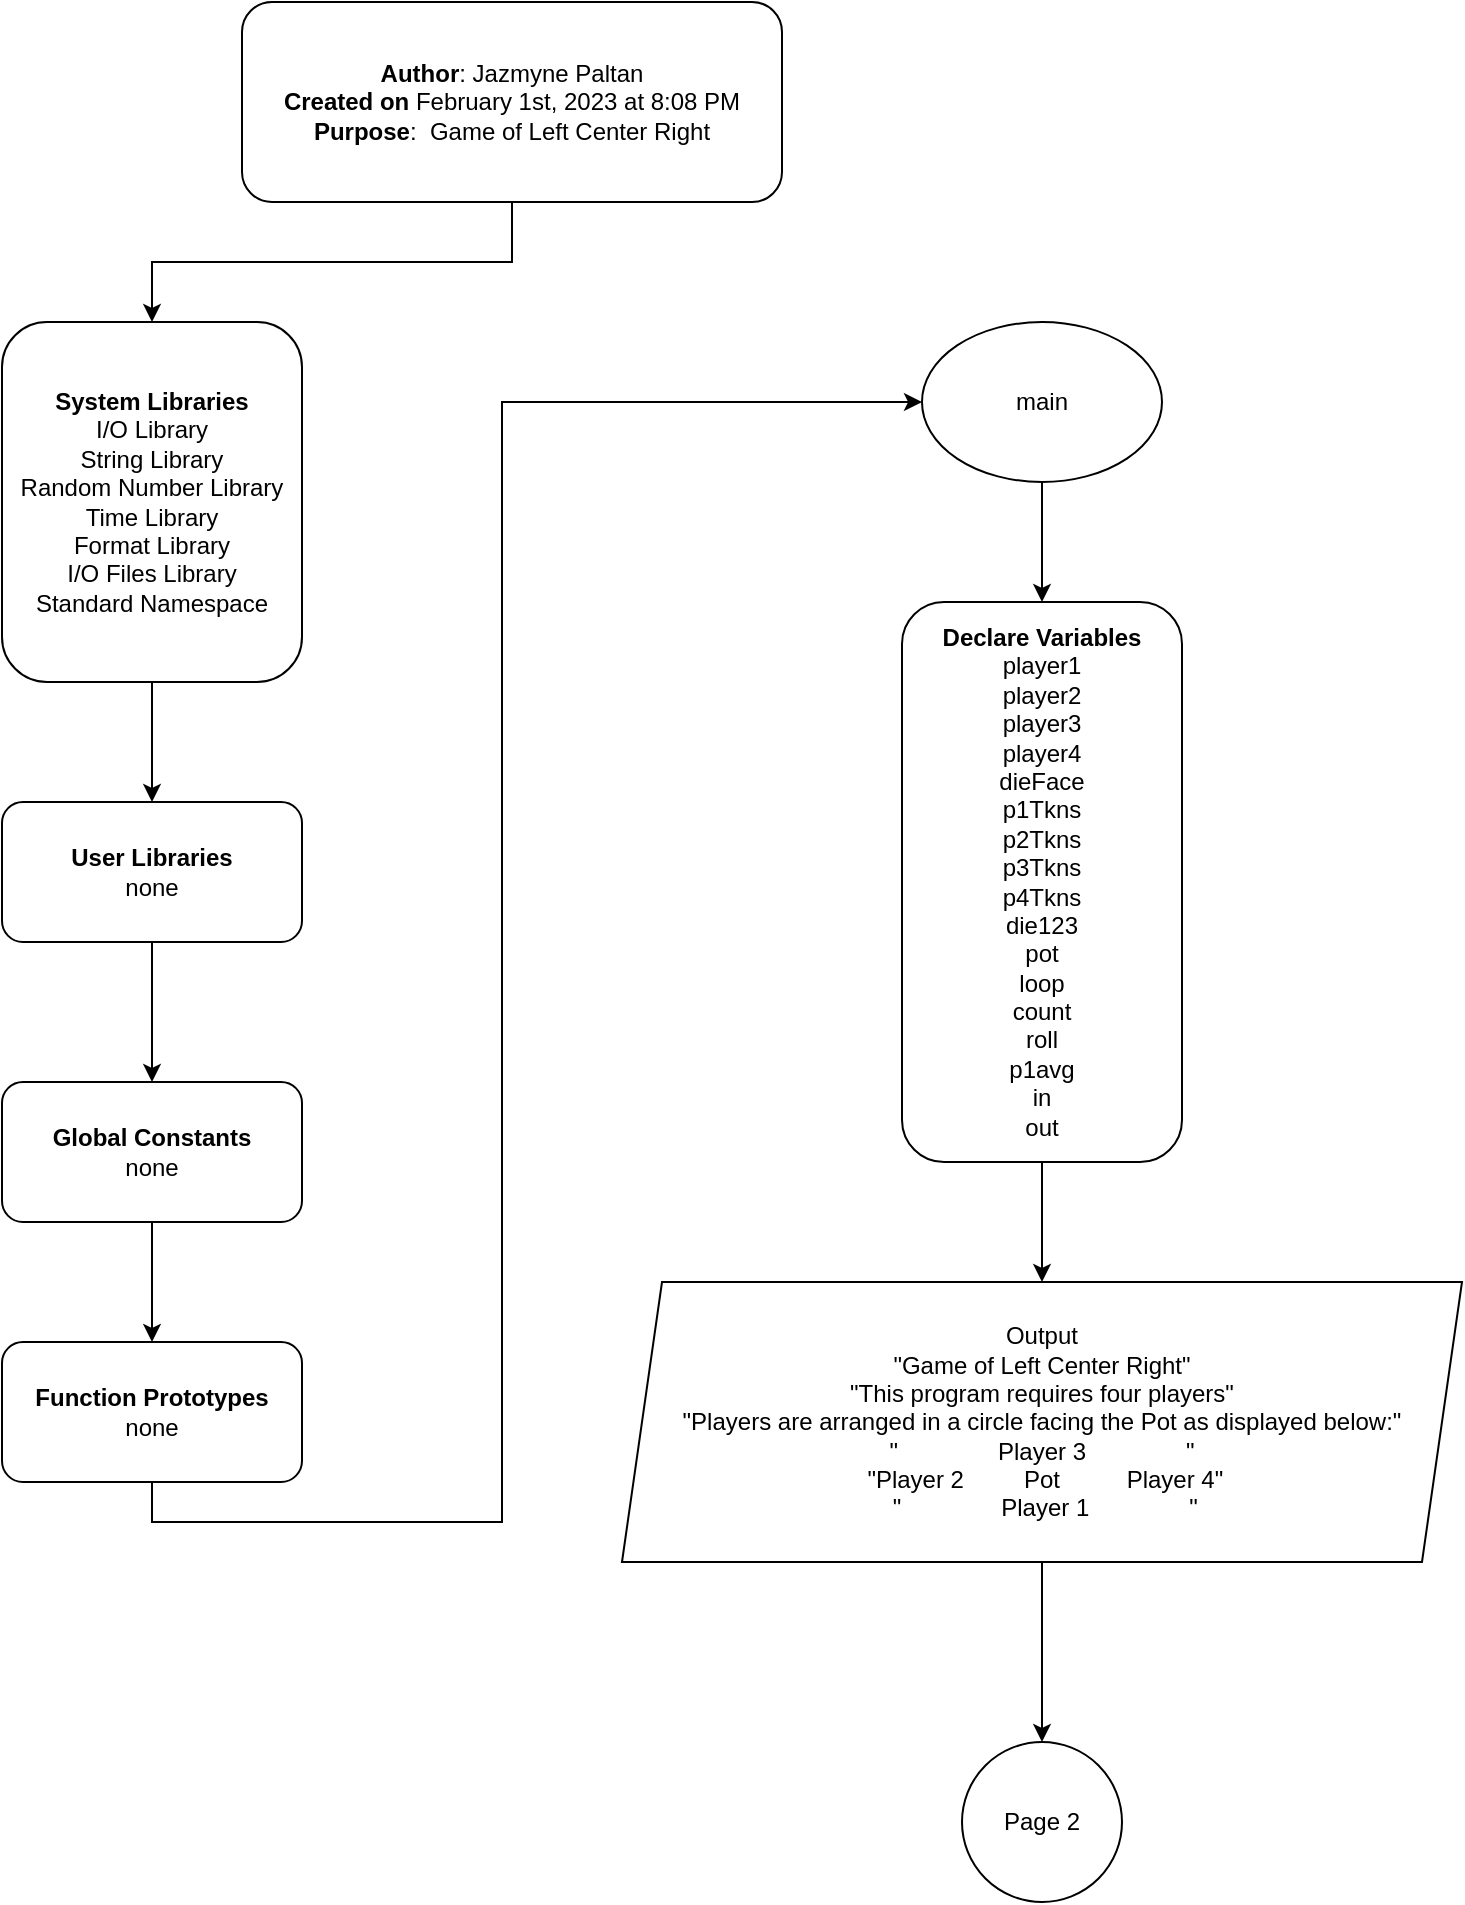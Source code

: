 <mxfile version="20.8.16" type="device" pages="12"><diagram name="Page-1" id="MC75V_Pl-xTkabniU1fU"><mxGraphModel dx="1290" dy="587" grid="1" gridSize="10" guides="1" tooltips="1" connect="1" arrows="1" fold="1" page="1" pageScale="1" pageWidth="850" pageHeight="1100" math="0" shadow="0"><root><mxCell id="0"/><mxCell id="1" parent="0"/><mxCell id="V8O1YFJe4j3NdelLk4ns-10" style="edgeStyle=orthogonalEdgeStyle;rounded=0;orthogonalLoop=1;jettySize=auto;html=1;exitX=0.5;exitY=1;exitDx=0;exitDy=0;entryX=0.5;entryY=0;entryDx=0;entryDy=0;" parent="1" source="V8O1YFJe4j3NdelLk4ns-1" target="V8O1YFJe4j3NdelLk4ns-2" edge="1"><mxGeometry relative="1" as="geometry"/></mxCell><mxCell id="V8O1YFJe4j3NdelLk4ns-1" value="&lt;b&gt;Author&lt;/b&gt;: Jazmyne Paltan&lt;br&gt;&lt;b&gt;Created on&lt;/b&gt;&amp;nbsp;February 1st, 2023 at 8:08 PM&lt;br&gt;&lt;b&gt;Purpose&lt;/b&gt;:&amp;nbsp;&amp;nbsp;Game of Left Center Right" style="rounded=1;whiteSpace=wrap;html=1;" parent="1" vertex="1"><mxGeometry x="200" y="40" width="270" height="100" as="geometry"/></mxCell><mxCell id="V8O1YFJe4j3NdelLk4ns-11" style="edgeStyle=orthogonalEdgeStyle;rounded=0;orthogonalLoop=1;jettySize=auto;html=1;exitX=0.5;exitY=1;exitDx=0;exitDy=0;" parent="1" source="V8O1YFJe4j3NdelLk4ns-2" target="V8O1YFJe4j3NdelLk4ns-3" edge="1"><mxGeometry relative="1" as="geometry"/></mxCell><mxCell id="V8O1YFJe4j3NdelLk4ns-2" value="&lt;b&gt;System Libraries&lt;/b&gt;&lt;br&gt;I/O Library&lt;br&gt;String Library&lt;br&gt;Random Number Library&lt;br&gt;Time Library&lt;br&gt;Format Library&lt;br&gt;I/O Files Library&lt;br&gt;Standard Namespace" style="rounded=1;whiteSpace=wrap;html=1;" parent="1" vertex="1"><mxGeometry x="80" y="200" width="150" height="180" as="geometry"/></mxCell><mxCell id="V8O1YFJe4j3NdelLk4ns-12" style="edgeStyle=orthogonalEdgeStyle;rounded=0;orthogonalLoop=1;jettySize=auto;html=1;exitX=0.5;exitY=1;exitDx=0;exitDy=0;entryX=0.5;entryY=0;entryDx=0;entryDy=0;" parent="1" source="V8O1YFJe4j3NdelLk4ns-3" target="V8O1YFJe4j3NdelLk4ns-4" edge="1"><mxGeometry relative="1" as="geometry"/></mxCell><mxCell id="V8O1YFJe4j3NdelLk4ns-3" value="&lt;b&gt;User Libraries&lt;/b&gt;&lt;br&gt;none" style="rounded=1;whiteSpace=wrap;html=1;" parent="1" vertex="1"><mxGeometry x="80" y="440" width="150" height="70" as="geometry"/></mxCell><mxCell id="V8O1YFJe4j3NdelLk4ns-13" style="edgeStyle=orthogonalEdgeStyle;rounded=0;orthogonalLoop=1;jettySize=auto;html=1;exitX=0.5;exitY=1;exitDx=0;exitDy=0;entryX=0.5;entryY=0;entryDx=0;entryDy=0;" parent="1" source="V8O1YFJe4j3NdelLk4ns-4" target="V8O1YFJe4j3NdelLk4ns-5" edge="1"><mxGeometry relative="1" as="geometry"/></mxCell><mxCell id="V8O1YFJe4j3NdelLk4ns-4" value="&lt;b&gt;Global Constants&lt;/b&gt;&lt;br&gt;none" style="rounded=1;whiteSpace=wrap;html=1;" parent="1" vertex="1"><mxGeometry x="80" y="580" width="150" height="70" as="geometry"/></mxCell><mxCell id="V8O1YFJe4j3NdelLk4ns-14" style="edgeStyle=orthogonalEdgeStyle;rounded=0;orthogonalLoop=1;jettySize=auto;html=1;exitX=0.5;exitY=1;exitDx=0;exitDy=0;entryX=0;entryY=0.5;entryDx=0;entryDy=0;" parent="1" source="V8O1YFJe4j3NdelLk4ns-5" target="V8O1YFJe4j3NdelLk4ns-6" edge="1"><mxGeometry relative="1" as="geometry"><Array as="points"><mxPoint x="155" y="800"/><mxPoint x="330" y="800"/><mxPoint x="330" y="240"/></Array></mxGeometry></mxCell><mxCell id="V8O1YFJe4j3NdelLk4ns-5" value="&lt;b&gt;Function Prototypes&lt;/b&gt;&lt;br&gt;none" style="rounded=1;whiteSpace=wrap;html=1;" parent="1" vertex="1"><mxGeometry x="80" y="710" width="150" height="70" as="geometry"/></mxCell><mxCell id="V8O1YFJe4j3NdelLk4ns-15" style="edgeStyle=orthogonalEdgeStyle;rounded=0;orthogonalLoop=1;jettySize=auto;html=1;exitX=0.5;exitY=1;exitDx=0;exitDy=0;entryX=0.5;entryY=0;entryDx=0;entryDy=0;" parent="1" source="V8O1YFJe4j3NdelLk4ns-6" target="V8O1YFJe4j3NdelLk4ns-7" edge="1"><mxGeometry relative="1" as="geometry"/></mxCell><mxCell id="V8O1YFJe4j3NdelLk4ns-6" value="main" style="ellipse;whiteSpace=wrap;html=1;" parent="1" vertex="1"><mxGeometry x="540" y="200" width="120" height="80" as="geometry"/></mxCell><mxCell id="V8O1YFJe4j3NdelLk4ns-16" style="edgeStyle=orthogonalEdgeStyle;rounded=0;orthogonalLoop=1;jettySize=auto;html=1;exitX=0.5;exitY=1;exitDx=0;exitDy=0;entryX=0.5;entryY=0;entryDx=0;entryDy=0;" parent="1" source="V8O1YFJe4j3NdelLk4ns-7" target="V8O1YFJe4j3NdelLk4ns-8" edge="1"><mxGeometry relative="1" as="geometry"/></mxCell><mxCell id="V8O1YFJe4j3NdelLk4ns-7" value="&lt;b&gt;Declare Variables&lt;/b&gt;&lt;br&gt;player1&lt;br&gt;player2&lt;br&gt;player3&lt;br&gt;player4&lt;br&gt;dieFace&lt;br&gt;p1Tkns&lt;br&gt;p2Tkns&lt;br&gt;p3Tkns&lt;br&gt;p4Tkns&lt;br&gt;die123&lt;br&gt;pot&lt;br&gt;loop&lt;br&gt;count&lt;br&gt;roll&lt;br&gt;p1avg&lt;br&gt;in&lt;br&gt;out" style="rounded=1;whiteSpace=wrap;html=1;" parent="1" vertex="1"><mxGeometry x="530" y="340" width="140" height="280" as="geometry"/></mxCell><mxCell id="V8O1YFJe4j3NdelLk4ns-17" style="edgeStyle=orthogonalEdgeStyle;rounded=0;orthogonalLoop=1;jettySize=auto;html=1;exitX=0.5;exitY=1;exitDx=0;exitDy=0;" parent="1" source="V8O1YFJe4j3NdelLk4ns-8" target="V8O1YFJe4j3NdelLk4ns-9" edge="1"><mxGeometry relative="1" as="geometry"/></mxCell><mxCell id="V8O1YFJe4j3NdelLk4ns-8" value="Output&lt;br&gt;&quot;Game of Left Center Right&quot;&lt;br&gt;&quot;This program requires four players&quot;&lt;br&gt;&quot;Players are arranged in a circle facing the Pot as displayed below:&quot;&lt;br&gt;&quot;&amp;nbsp; &amp;nbsp; &amp;nbsp; &amp;nbsp; &amp;nbsp; &amp;nbsp; &amp;nbsp; &amp;nbsp;Player 3&amp;nbsp; &amp;nbsp; &amp;nbsp; &amp;nbsp; &amp;nbsp; &amp;nbsp; &amp;nbsp; &amp;nbsp;&quot;&lt;div&gt;&amp;nbsp;&quot;Player 2&amp;nbsp; &amp;nbsp; &amp;nbsp; &amp;nbsp; &amp;nbsp;Pot&amp;nbsp; &amp;nbsp; &amp;nbsp; &amp;nbsp; &amp;nbsp; Player 4&quot;&lt;/div&gt;&lt;div&gt;&amp;nbsp;&quot;&amp;nbsp; &amp;nbsp; &amp;nbsp; &amp;nbsp; &amp;nbsp; &amp;nbsp; &amp;nbsp; &amp;nbsp;Player 1&amp;nbsp; &amp;nbsp; &amp;nbsp; &amp;nbsp; &amp;nbsp; &amp;nbsp; &amp;nbsp; &amp;nbsp;&quot;&lt;/div&gt;" style="shape=parallelogram;perimeter=parallelogramPerimeter;whiteSpace=wrap;html=1;fixedSize=1;" parent="1" vertex="1"><mxGeometry x="390" y="680" width="420" height="140" as="geometry"/></mxCell><mxCell id="V8O1YFJe4j3NdelLk4ns-9" value="Page 2" style="ellipse;whiteSpace=wrap;html=1;aspect=fixed;" parent="1" vertex="1"><mxGeometry x="560" y="910" width="80" height="80" as="geometry"/></mxCell></root></mxGraphModel></diagram><diagram id="L39Ckh4W0EFAuRbQOW0a" name="Page-2"><mxGraphModel dx="1290" dy="587" grid="1" gridSize="10" guides="1" tooltips="1" connect="1" arrows="1" fold="1" page="1" pageScale="1" pageWidth="850" pageHeight="1100" math="0" shadow="0"><root><mxCell id="0"/><mxCell id="1" parent="0"/><mxCell id="2BI_wHU7eijpKKMu23tg-8" style="edgeStyle=orthogonalEdgeStyle;rounded=0;orthogonalLoop=1;jettySize=auto;html=1;exitX=0.5;exitY=1;exitDx=0;exitDy=0;entryX=0.5;entryY=0;entryDx=0;entryDy=0;" parent="1" source="R2evAzNEP30hRBApa_c8-1" target="R2evAzNEP30hRBApa_c8-2" edge="1"><mxGeometry relative="1" as="geometry"/></mxCell><mxCell id="R2evAzNEP30hRBApa_c8-1" value="Page 2" style="ellipse;whiteSpace=wrap;html=1;aspect=fixed;" parent="1" vertex="1"><mxGeometry x="120" y="40" width="80" height="80" as="geometry"/></mxCell><mxCell id="2BI_wHU7eijpKKMu23tg-9" style="edgeStyle=orthogonalEdgeStyle;rounded=0;orthogonalLoop=1;jettySize=auto;html=1;exitX=0.5;exitY=1;exitDx=0;exitDy=0;" parent="1" source="R2evAzNEP30hRBApa_c8-2" target="R2evAzNEP30hRBApa_c8-3" edge="1"><mxGeometry relative="1" as="geometry"/></mxCell><mxCell id="R2evAzNEP30hRBApa_c8-2" value="Open input file and&lt;br&gt;input from file:&lt;br&gt;p1Tkns&lt;br&gt;p2Tkns&lt;br&gt;p3Tkns&lt;br&gt;p4Tkns&lt;br&gt;pot&lt;br&gt;loop&lt;br&gt;p1avg&lt;br&gt;count" style="shape=parallelogram;perimeter=parallelogramPerimeter;whiteSpace=wrap;html=1;fixedSize=1;" parent="1" vertex="1"><mxGeometry x="75" y="190" width="170" height="180" as="geometry"/></mxCell><mxCell id="2BI_wHU7eijpKKMu23tg-10" style="edgeStyle=orthogonalEdgeStyle;rounded=0;orthogonalLoop=1;jettySize=auto;html=1;exitX=0.5;exitY=1;exitDx=0;exitDy=0;entryX=0.5;entryY=0;entryDx=0;entryDy=0;" parent="1" source="R2evAzNEP30hRBApa_c8-3" target="2BI_wHU7eijpKKMu23tg-1" edge="1"><mxGeometry relative="1" as="geometry"/></mxCell><mxCell id="R2evAzNEP30hRBApa_c8-3" value="Open output file" style="shape=parallelogram;perimeter=parallelogramPerimeter;whiteSpace=wrap;html=1;fixedSize=1;" parent="1" vertex="1"><mxGeometry x="95" y="460" width="130" height="80" as="geometry"/></mxCell><mxCell id="2BI_wHU7eijpKKMu23tg-11" style="edgeStyle=orthogonalEdgeStyle;rounded=0;orthogonalLoop=1;jettySize=auto;html=1;exitX=0.5;exitY=1;exitDx=0;exitDy=0;entryX=0;entryY=0.5;entryDx=0;entryDy=0;" parent="1" source="2BI_wHU7eijpKKMu23tg-1" edge="1"><mxGeometry relative="1" as="geometry"><mxPoint x="420" y="280" as="targetPoint"/><Array as="points"><mxPoint x="160" y="830"/><mxPoint x="300" y="830"/><mxPoint x="300" y="280"/></Array></mxGeometry></mxCell><mxCell id="2BI_wHU7eijpKKMu23tg-1" value="Input prompt&lt;br&gt;&quot;Enter four names&quot;&lt;br&gt;player1&lt;br&gt;player2&lt;br&gt;player3&lt;br&gt;player4" style="shape=parallelogram;perimeter=parallelogramPerimeter;whiteSpace=wrap;html=1;fixedSize=1;" parent="1" vertex="1"><mxGeometry x="80" y="670" width="160" height="140" as="geometry"/></mxCell><mxCell id="2BI_wHU7eijpKKMu23tg-12" style="edgeStyle=orthogonalEdgeStyle;rounded=0;orthogonalLoop=1;jettySize=auto;html=1;exitX=0.5;exitY=1;exitDx=0;exitDy=0;" parent="1" target="2BI_wHU7eijpKKMu23tg-4" edge="1"><mxGeometry relative="1" as="geometry"><mxPoint x="595" y="350" as="sourcePoint"/></mxGeometry></mxCell><mxCell id="2BI_wHU7eijpKKMu23tg-13" style="edgeStyle=orthogonalEdgeStyle;rounded=0;orthogonalLoop=1;jettySize=auto;html=1;exitX=0.5;exitY=1;exitDx=0;exitDy=0;entryX=0.5;entryY=0;entryDx=0;entryDy=0;" parent="1" source="2BI_wHU7eijpKKMu23tg-4" target="2BI_wHU7eijpKKMu23tg-5" edge="1"><mxGeometry relative="1" as="geometry"/></mxCell><mxCell id="2BI_wHU7eijpKKMu23tg-4" value="Comment&lt;br&gt;For Player 1's turn" style="rounded=1;whiteSpace=wrap;html=1;" parent="1" vertex="1"><mxGeometry x="490" y="490" width="210" height="90" as="geometry"/></mxCell><mxCell id="2BI_wHU7eijpKKMu23tg-14" style="edgeStyle=orthogonalEdgeStyle;rounded=0;orthogonalLoop=1;jettySize=auto;html=1;exitX=0.5;exitY=1;exitDx=0;exitDy=0;entryX=0.5;entryY=0;entryDx=0;entryDy=0;" parent="1" source="2BI_wHU7eijpKKMu23tg-5" target="2BI_wHU7eijpKKMu23tg-7" edge="1"><mxGeometry relative="1" as="geometry"/></mxCell><mxCell id="2BI_wHU7eijpKKMu23tg-5" value="Input prompt&lt;br&gt;(player1) &quot; 's turn&quot;&lt;br&gt;&quot;To roll press Y or y&quot;&lt;br&gt;roll" style="shape=parallelogram;perimeter=parallelogramPerimeter;whiteSpace=wrap;html=1;fixedSize=1;" parent="1" vertex="1"><mxGeometry x="475" y="695" width="240" height="90" as="geometry"/></mxCell><mxCell id="2BI_wHU7eijpKKMu23tg-7" value="Page 3" style="ellipse;whiteSpace=wrap;html=1;aspect=fixed;" parent="1" vertex="1"><mxGeometry x="555" y="930" width="80" height="80" as="geometry"/></mxCell><mxCell id="wDfXjq8Tad_OSR7m9-lE-1" value="Output&lt;br&gt;endl&lt;br&gt;player 1 setw(3) p1Tkns&lt;br&gt;player2 setw(3)&amp;nbsp;p2Tkns&lt;br&gt;player3 setw(3)&amp;nbsp;p3Tkns&lt;br&gt;player4 setw(3)&amp;nbsp;p4Tkns" style="shape=parallelogram;perimeter=parallelogramPerimeter;whiteSpace=wrap;html=1;fixedSize=1;" parent="1" vertex="1"><mxGeometry x="410" y="210" width="370" height="140" as="geometry"/></mxCell></root></mxGraphModel></diagram><diagram id="X-5PnPs7cZZS_p1CkFHW" name="Page-3"><mxGraphModel dx="2150" dy="1983" grid="1" gridSize="10" guides="1" tooltips="1" connect="1" arrows="1" fold="1" page="1" pageScale="1" pageWidth="850" pageHeight="1100" math="0" shadow="0"><root><mxCell id="0"/><mxCell id="1" parent="0"/><mxCell id="_-rZVSzC-j0ofcncrAm3-1" style="edgeStyle=orthogonalEdgeStyle;rounded=0;orthogonalLoop=1;jettySize=auto;html=1;exitX=0.5;exitY=1;exitDx=0;exitDy=0;entryX=0.5;entryY=0;entryDx=0;entryDy=0;" parent="1" source="_-rZVSzC-j0ofcncrAm3-3" target="_-rZVSzC-j0ofcncrAm3-6" edge="1"><mxGeometry relative="1" as="geometry"/></mxCell><mxCell id="_-rZVSzC-j0ofcncrAm3-2" style="edgeStyle=orthogonalEdgeStyle;rounded=0;orthogonalLoop=1;jettySize=auto;html=1;exitX=1;exitY=0.5;exitDx=0;exitDy=0;entryX=0;entryY=0.5;entryDx=0;entryDy=0;" parent="1" source="_-rZVSzC-j0ofcncrAm3-3" target="_-rZVSzC-j0ofcncrAm3-17" edge="1"><mxGeometry relative="1" as="geometry"/></mxCell><mxCell id="_-rZVSzC-j0ofcncrAm3-3" value="&lt;font style=&quot;font-size: 12px;&quot;&gt;die123==1&lt;/font&gt;" style="rhombus;whiteSpace=wrap;html=1;" parent="1" vertex="1"><mxGeometry x="290" y="-770" width="80" height="70" as="geometry"/></mxCell><mxCell id="_-rZVSzC-j0ofcncrAm3-4" style="edgeStyle=orthogonalEdgeStyle;rounded=0;orthogonalLoop=1;jettySize=auto;html=1;exitX=0.5;exitY=1;exitDx=0;exitDy=0;entryX=0.5;entryY=0;entryDx=0;entryDy=0;" parent="1" source="_-rZVSzC-j0ofcncrAm3-6" target="_-rZVSzC-j0ofcncrAm3-9" edge="1"><mxGeometry relative="1" as="geometry"/></mxCell><mxCell id="_-rZVSzC-j0ofcncrAm3-5" style="edgeStyle=orthogonalEdgeStyle;rounded=0;orthogonalLoop=1;jettySize=auto;html=1;exitX=1;exitY=0.5;exitDx=0;exitDy=0;entryX=0;entryY=0.5;entryDx=0;entryDy=0;" parent="1" source="_-rZVSzC-j0ofcncrAm3-6" target="_-rZVSzC-j0ofcncrAm3-19" edge="1"><mxGeometry relative="1" as="geometry"/></mxCell><mxCell id="_-rZVSzC-j0ofcncrAm3-6" value="&lt;font style=&quot;font-size: 12px;&quot;&gt;die123==2&lt;/font&gt;" style="rhombus;whiteSpace=wrap;html=1;" parent="1" vertex="1"><mxGeometry x="290" y="-670" width="80" height="70" as="geometry"/></mxCell><mxCell id="_-rZVSzC-j0ofcncrAm3-7" style="edgeStyle=orthogonalEdgeStyle;rounded=0;orthogonalLoop=1;jettySize=auto;html=1;exitX=0.5;exitY=1;exitDx=0;exitDy=0;entryX=0.5;entryY=0;entryDx=0;entryDy=0;" parent="1" source="_-rZVSzC-j0ofcncrAm3-9" target="_-rZVSzC-j0ofcncrAm3-12" edge="1"><mxGeometry relative="1" as="geometry"/></mxCell><mxCell id="_-rZVSzC-j0ofcncrAm3-8" style="edgeStyle=orthogonalEdgeStyle;rounded=0;orthogonalLoop=1;jettySize=auto;html=1;exitX=1;exitY=0.5;exitDx=0;exitDy=0;entryX=0;entryY=0.5;entryDx=0;entryDy=0;" parent="1" source="_-rZVSzC-j0ofcncrAm3-9" target="_-rZVSzC-j0ofcncrAm3-21" edge="1"><mxGeometry relative="1" as="geometry"/></mxCell><mxCell id="_-rZVSzC-j0ofcncrAm3-9" value="&lt;font style=&quot;font-size: 12px;&quot;&gt;die123==3&lt;/font&gt;" style="rhombus;whiteSpace=wrap;html=1;" parent="1" vertex="1"><mxGeometry x="290" y="-560" width="80" height="70" as="geometry"/></mxCell><mxCell id="_-rZVSzC-j0ofcncrAm3-10" style="edgeStyle=orthogonalEdgeStyle;rounded=0;orthogonalLoop=1;jettySize=auto;html=1;exitX=0.5;exitY=1;exitDx=0;exitDy=0;entryX=0.5;entryY=0;entryDx=0;entryDy=0;" parent="1" source="_-rZVSzC-j0ofcncrAm3-12" target="_-rZVSzC-j0ofcncrAm3-15" edge="1"><mxGeometry relative="1" as="geometry"/></mxCell><mxCell id="_-rZVSzC-j0ofcncrAm3-11" style="edgeStyle=orthogonalEdgeStyle;rounded=0;orthogonalLoop=1;jettySize=auto;html=1;exitX=1;exitY=0.5;exitDx=0;exitDy=0;entryX=0;entryY=0.5;entryDx=0;entryDy=0;" parent="1" source="_-rZVSzC-j0ofcncrAm3-12" target="_-rZVSzC-j0ofcncrAm3-23" edge="1"><mxGeometry relative="1" as="geometry"/></mxCell><mxCell id="_-rZVSzC-j0ofcncrAm3-12" value="&lt;font style=&quot;font-size: 12px;&quot;&gt;die123==4&lt;/font&gt;" style="rhombus;whiteSpace=wrap;html=1;" parent="1" vertex="1"><mxGeometry x="290" y="-465" width="80" height="70" as="geometry"/></mxCell><mxCell id="_-rZVSzC-j0ofcncrAm3-13" style="edgeStyle=orthogonalEdgeStyle;rounded=0;orthogonalLoop=1;jettySize=auto;html=1;exitX=0.5;exitY=1;exitDx=0;exitDy=0;entryX=0.5;entryY=0;entryDx=0;entryDy=0;" parent="1" source="_-rZVSzC-j0ofcncrAm3-15" target="_-rZVSzC-j0ofcncrAm3-27" edge="1"><mxGeometry relative="1" as="geometry"/></mxCell><mxCell id="_-rZVSzC-j0ofcncrAm3-14" style="edgeStyle=orthogonalEdgeStyle;rounded=0;orthogonalLoop=1;jettySize=auto;html=1;exitX=1;exitY=0.5;exitDx=0;exitDy=0;" parent="1" source="_-rZVSzC-j0ofcncrAm3-15" target="_-rZVSzC-j0ofcncrAm3-25" edge="1"><mxGeometry relative="1" as="geometry"/></mxCell><mxCell id="_-rZVSzC-j0ofcncrAm3-15" value="&lt;font style=&quot;font-size: 12px;&quot;&gt;die123==5&lt;/font&gt;" style="rhombus;whiteSpace=wrap;html=1;" parent="1" vertex="1"><mxGeometry x="290" y="-370" width="80" height="70" as="geometry"/></mxCell><mxCell id="QVSIuirlmTH9IY1vTjGn-7" style="edgeStyle=orthogonalEdgeStyle;rounded=0;orthogonalLoop=1;jettySize=auto;html=1;exitX=1;exitY=0.5;exitDx=0;exitDy=0;entryX=0.5;entryY=0;entryDx=0;entryDy=0;fontSize=12;" parent="1" source="_-rZVSzC-j0ofcncrAm3-17" target="QVSIuirlmTH9IY1vTjGn-1" edge="1"><mxGeometry relative="1" as="geometry"><Array as="points"><mxPoint x="585" y="-735"/><mxPoint x="585" y="-200"/><mxPoint x="330" y="-200"/></Array></mxGeometry></mxCell><mxCell id="_-rZVSzC-j0ofcncrAm3-17" value="&lt;font style=&quot;font-size: 12px;&quot;&gt;dieFace = &quot;Left&quot;&lt;/font&gt;" style="rounded=1;whiteSpace=wrap;html=1;" parent="1" vertex="1"><mxGeometry x="440" y="-765" width="120" height="60" as="geometry"/></mxCell><mxCell id="QVSIuirlmTH9IY1vTjGn-6" style="edgeStyle=orthogonalEdgeStyle;rounded=0;orthogonalLoop=1;jettySize=auto;html=1;exitX=1;exitY=0.5;exitDx=0;exitDy=0;entryX=0.5;entryY=0;entryDx=0;entryDy=0;fontSize=12;" parent="1" source="_-rZVSzC-j0ofcncrAm3-19" target="QVSIuirlmTH9IY1vTjGn-1" edge="1"><mxGeometry relative="1" as="geometry"><Array as="points"><mxPoint x="585" y="-635"/><mxPoint x="585" y="-200"/><mxPoint x="330" y="-200"/></Array></mxGeometry></mxCell><mxCell id="_-rZVSzC-j0ofcncrAm3-19" value="dieFace = &quot;Right&quot;" style="rounded=1;whiteSpace=wrap;html=1;" parent="1" vertex="1"><mxGeometry x="440" y="-665" width="120" height="60" as="geometry"/></mxCell><mxCell id="QVSIuirlmTH9IY1vTjGn-5" style="edgeStyle=orthogonalEdgeStyle;rounded=0;orthogonalLoop=1;jettySize=auto;html=1;exitX=1;exitY=0.5;exitDx=0;exitDy=0;entryX=0.5;entryY=0;entryDx=0;entryDy=0;fontSize=12;" parent="1" source="_-rZVSzC-j0ofcncrAm3-21" target="QVSIuirlmTH9IY1vTjGn-1" edge="1"><mxGeometry relative="1" as="geometry"><Array as="points"><mxPoint x="565" y="-530"/><mxPoint x="585" y="-530"/><mxPoint x="585" y="-200"/><mxPoint x="330" y="-200"/></Array></mxGeometry></mxCell><mxCell id="_-rZVSzC-j0ofcncrAm3-21" value="dieFace = &quot;Star&quot;" style="rounded=1;whiteSpace=wrap;html=1;" parent="1" vertex="1"><mxGeometry x="445" y="-555" width="120" height="60" as="geometry"/></mxCell><mxCell id="QVSIuirlmTH9IY1vTjGn-4" style="edgeStyle=orthogonalEdgeStyle;rounded=0;orthogonalLoop=1;jettySize=auto;html=1;exitX=1;exitY=0.5;exitDx=0;exitDy=0;entryX=0.5;entryY=0;entryDx=0;entryDy=0;fontSize=12;" parent="1" source="_-rZVSzC-j0ofcncrAm3-23" target="QVSIuirlmTH9IY1vTjGn-1" edge="1"><mxGeometry relative="1" as="geometry"><Array as="points"><mxPoint x="585" y="-430"/><mxPoint x="585" y="-200"/><mxPoint x="330" y="-200"/></Array></mxGeometry></mxCell><mxCell id="_-rZVSzC-j0ofcncrAm3-23" value="dieFace = &quot;Dot&quot;" style="rounded=1;whiteSpace=wrap;html=1;" parent="1" vertex="1"><mxGeometry x="445" y="-460" width="120" height="60" as="geometry"/></mxCell><mxCell id="QVSIuirlmTH9IY1vTjGn-3" style="edgeStyle=orthogonalEdgeStyle;rounded=0;orthogonalLoop=1;jettySize=auto;html=1;exitX=1;exitY=0.5;exitDx=0;exitDy=0;entryX=0.5;entryY=0;entryDx=0;entryDy=0;fontSize=12;" parent="1" source="_-rZVSzC-j0ofcncrAm3-25" target="QVSIuirlmTH9IY1vTjGn-1" edge="1"><mxGeometry relative="1" as="geometry"><Array as="points"><mxPoint x="565" y="-340"/><mxPoint x="585" y="-340"/><mxPoint x="585" y="-200"/><mxPoint x="330" y="-200"/></Array></mxGeometry></mxCell><mxCell id="_-rZVSzC-j0ofcncrAm3-25" value="dieFace = &quot;Dot&quot;" style="rounded=1;whiteSpace=wrap;html=1;" parent="1" vertex="1"><mxGeometry x="445" y="-365" width="120" height="60" as="geometry"/></mxCell><mxCell id="QVSIuirlmTH9IY1vTjGn-2" style="edgeStyle=orthogonalEdgeStyle;rounded=0;orthogonalLoop=1;jettySize=auto;html=1;exitX=0.5;exitY=1;exitDx=0;exitDy=0;fontSize=12;" parent="1" source="_-rZVSzC-j0ofcncrAm3-27" target="QVSIuirlmTH9IY1vTjGn-1" edge="1"><mxGeometry relative="1" as="geometry"/></mxCell><mxCell id="_-rZVSzC-j0ofcncrAm3-27" value="&lt;font style=&quot;font-size: 12px;&quot;&gt;dieFace = &quot;Dot&quot;&lt;/font&gt;" style="rounded=1;whiteSpace=wrap;html=1;" parent="1" vertex="1"><mxGeometry x="270" y="-275" width="120" height="60" as="geometry"/></mxCell><mxCell id="_-rZVSzC-j0ofcncrAm3-44" style="edgeStyle=orthogonalEdgeStyle;rounded=0;orthogonalLoop=1;jettySize=auto;html=1;exitX=0.5;exitY=1;exitDx=0;exitDy=0;entryX=0.5;entryY=0;entryDx=0;entryDy=0;" parent="1" source="_-rZVSzC-j0ofcncrAm3-45" target="_-rZVSzC-j0ofcncrAm3-47" edge="1"><mxGeometry relative="1" as="geometry"/></mxCell><mxCell id="_-rZVSzC-j0ofcncrAm3-45" value="&lt;font style=&quot;font-size: 12px;&quot;&gt;Declare and Initialize In For Loop&lt;br&gt;i=1&lt;/font&gt;" style="rounded=1;whiteSpace=wrap;html=1;" parent="1" vertex="1"><mxGeometry x="72.5" y="-1000" width="115" height="60" as="geometry"/></mxCell><mxCell id="_-rZVSzC-j0ofcncrAm3-46" style="edgeStyle=orthogonalEdgeStyle;rounded=0;orthogonalLoop=1;jettySize=auto;html=1;exitX=1;exitY=0.5;exitDx=0;exitDy=0;" parent="1" source="_-rZVSzC-j0ofcncrAm3-47" target="_-rZVSzC-j0ofcncrAm3-51" edge="1"><mxGeometry relative="1" as="geometry"><Array as="points"><mxPoint x="170" y="-860"/><mxPoint x="328" y="-860"/></Array></mxGeometry></mxCell><mxCell id="CPbL5dT_WDmyulnHpA5n-2" style="edgeStyle=orthogonalEdgeStyle;rounded=0;orthogonalLoop=1;jettySize=auto;html=1;exitX=0.5;exitY=1;exitDx=0;exitDy=0;" edge="1" parent="1" source="_-rZVSzC-j0ofcncrAm3-47" target="CPbL5dT_WDmyulnHpA5n-1"><mxGeometry relative="1" as="geometry"/></mxCell><mxCell id="_-rZVSzC-j0ofcncrAm3-47" value="&lt;font style=&quot;font-size: 12px;&quot;&gt;i&amp;lt;=3&lt;/font&gt;" style="rhombus;whiteSpace=wrap;html=1;" parent="1" vertex="1"><mxGeometry x="90" y="-900" width="80" height="80" as="geometry"/></mxCell><mxCell id="_-rZVSzC-j0ofcncrAm3-48" style="edgeStyle=orthogonalEdgeStyle;rounded=0;orthogonalLoop=1;jettySize=auto;html=1;exitX=0;exitY=0.5;exitDx=0;exitDy=0;entryX=0.5;entryY=0;entryDx=0;entryDy=0;" parent="1" source="_-rZVSzC-j0ofcncrAm3-49" target="_-rZVSzC-j0ofcncrAm3-47" edge="1"><mxGeometry relative="1" as="geometry"/></mxCell><mxCell id="_-rZVSzC-j0ofcncrAm3-49" value="&lt;font style=&quot;font-size: 12px;&quot;&gt;i++&lt;/font&gt;" style="rounded=1;whiteSpace=wrap;html=1;" parent="1" vertex="1"><mxGeometry x="530" y="-950" width="80" height="60" as="geometry"/></mxCell><mxCell id="_-rZVSzC-j0ofcncrAm3-50" style="edgeStyle=orthogonalEdgeStyle;rounded=0;orthogonalLoop=1;jettySize=auto;html=1;exitX=0.5;exitY=1;exitDx=0;exitDy=0;entryX=0.5;entryY=0;entryDx=0;entryDy=0;" parent="1" source="_-rZVSzC-j0ofcncrAm3-51" target="_-rZVSzC-j0ofcncrAm3-3" edge="1"><mxGeometry relative="1" as="geometry"/></mxCell><mxCell id="_-rZVSzC-j0ofcncrAm3-51" value="&lt;font style=&quot;font-size: 12px;&quot;&gt;die123=rand()%6+1&lt;/font&gt;" style="rounded=1;whiteSpace=wrap;html=1;" parent="1" vertex="1"><mxGeometry x="232" y="-845" width="193" height="49" as="geometry"/></mxCell><mxCell id="QVSIuirlmTH9IY1vTjGn-1" value="Page 4" style="ellipse;whiteSpace=wrap;html=1;aspect=fixed;fontSize=12;" parent="1" vertex="1"><mxGeometry x="290" y="-140" width="80" height="80" as="geometry"/></mxCell><mxCell id="QVSIuirlmTH9IY1vTjGn-10" style="edgeStyle=orthogonalEdgeStyle;rounded=0;orthogonalLoop=1;jettySize=auto;html=1;exitX=0.5;exitY=0;exitDx=0;exitDy=0;entryX=1;entryY=0.5;entryDx=0;entryDy=0;fontSize=12;" parent="1" source="QVSIuirlmTH9IY1vTjGn-8" target="_-rZVSzC-j0ofcncrAm3-49" edge="1"><mxGeometry relative="1" as="geometry"/></mxCell><mxCell id="QVSIuirlmTH9IY1vTjGn-8" value="Page 4" style="ellipse;whiteSpace=wrap;html=1;aspect=fixed;fontSize=12;" parent="1" vertex="1"><mxGeometry x="660" y="-140" width="80" height="80" as="geometry"/></mxCell><mxCell id="5tY_0HGaVbLVwbycXY-W-2" style="edgeStyle=orthogonalEdgeStyle;rounded=0;orthogonalLoop=1;jettySize=auto;html=1;exitX=0.5;exitY=1;exitDx=0;exitDy=0;entryX=0.5;entryY=0;entryDx=0;entryDy=0;fontSize=12;" parent="1" source="5tY_0HGaVbLVwbycXY-W-1" target="_-rZVSzC-j0ofcncrAm3-45" edge="1"><mxGeometry relative="1" as="geometry"/></mxCell><mxCell id="5tY_0HGaVbLVwbycXY-W-1" value="" style="ellipse;whiteSpace=wrap;html=1;aspect=fixed;fontSize=12;" parent="1" vertex="1"><mxGeometry x="90" y="-1100" width="80" height="80" as="geometry"/></mxCell><mxCell id="cALSeZRlyj_MDusA5CTr-1" value="&lt;font style=&quot;&quot;&gt;&lt;span style=&quot;font-size: 48px;&quot;&gt;For Loop&lt;/span&gt;&lt;br&gt;&lt;font style=&quot;font-size: 24px;&quot;&gt;(With ternary operator)&lt;/font&gt;&lt;br&gt;&lt;/font&gt;" style="text;html=1;strokeColor=none;fillColor=none;align=center;verticalAlign=middle;whiteSpace=wrap;rounded=0;fontSize=12;" parent="1" vertex="1"><mxGeometry x="340" y="-1030" width="200" height="30" as="geometry"/></mxCell><mxCell id="CPbL5dT_WDmyulnHpA5n-1" value="Page 4" style="ellipse;whiteSpace=wrap;html=1;aspect=fixed;" vertex="1" parent="1"><mxGeometry x="90" y="-140" width="80" height="80" as="geometry"/></mxCell><mxCell id="CPbL5dT_WDmyulnHpA5n-3" value="False" style="text;html=1;align=center;verticalAlign=middle;resizable=0;points=[];autosize=1;strokeColor=none;fillColor=none;" vertex="1" parent="1"><mxGeometry x="70" y="-810" width="50" height="30" as="geometry"/></mxCell><mxCell id="CPbL5dT_WDmyulnHpA5n-4" value="True" style="text;html=1;align=center;verticalAlign=middle;resizable=0;points=[];autosize=1;strokeColor=none;fillColor=none;" vertex="1" parent="1"><mxGeometry x="182" y="-890" width="50" height="30" as="geometry"/></mxCell><mxCell id="_eClg-LN50B9T1HIJXrZ-1" value="True" style="text;html=1;align=center;verticalAlign=middle;resizable=0;points=[];autosize=1;strokeColor=none;fillColor=none;" vertex="1" parent="1"><mxGeometry x="370" y="-765" width="50" height="30" as="geometry"/></mxCell><mxCell id="_eClg-LN50B9T1HIJXrZ-2" value="True" style="text;html=1;align=center;verticalAlign=middle;resizable=0;points=[];autosize=1;strokeColor=none;fillColor=none;" vertex="1" parent="1"><mxGeometry x="370" y="-665" width="50" height="30" as="geometry"/></mxCell><mxCell id="_eClg-LN50B9T1HIJXrZ-3" value="True" style="text;html=1;align=center;verticalAlign=middle;resizable=0;points=[];autosize=1;strokeColor=none;fillColor=none;" vertex="1" parent="1"><mxGeometry x="370" y="-555" width="50" height="30" as="geometry"/></mxCell><mxCell id="_eClg-LN50B9T1HIJXrZ-4" value="True" style="text;html=1;align=center;verticalAlign=middle;resizable=0;points=[];autosize=1;strokeColor=none;fillColor=none;" vertex="1" parent="1"><mxGeometry x="370" y="-460" width="50" height="30" as="geometry"/></mxCell><mxCell id="_eClg-LN50B9T1HIJXrZ-5" value="True" style="text;html=1;align=center;verticalAlign=middle;resizable=0;points=[];autosize=1;strokeColor=none;fillColor=none;" vertex="1" parent="1"><mxGeometry x="370" y="-365" width="50" height="30" as="geometry"/></mxCell><mxCell id="_eClg-LN50B9T1HIJXrZ-7" value="False" style="text;html=1;align=center;verticalAlign=middle;resizable=0;points=[];autosize=1;strokeColor=none;fillColor=none;" vertex="1" parent="1"><mxGeometry x="280" y="-700" width="50" height="30" as="geometry"/></mxCell><mxCell id="_eClg-LN50B9T1HIJXrZ-8" value="False" style="text;html=1;align=center;verticalAlign=middle;resizable=0;points=[];autosize=1;strokeColor=none;fillColor=none;" vertex="1" parent="1"><mxGeometry x="280" y="-600" width="50" height="30" as="geometry"/></mxCell><mxCell id="_eClg-LN50B9T1HIJXrZ-9" value="False" style="text;html=1;align=center;verticalAlign=middle;resizable=0;points=[];autosize=1;strokeColor=none;fillColor=none;" vertex="1" parent="1"><mxGeometry x="280" y="-490" width="50" height="30" as="geometry"/></mxCell><mxCell id="_eClg-LN50B9T1HIJXrZ-10" value="False" style="text;html=1;align=center;verticalAlign=middle;resizable=0;points=[];autosize=1;strokeColor=none;fillColor=none;" vertex="1" parent="1"><mxGeometry x="280" y="-395" width="50" height="30" as="geometry"/></mxCell><mxCell id="_eClg-LN50B9T1HIJXrZ-11" value="False" style="text;html=1;align=center;verticalAlign=middle;resizable=0;points=[];autosize=1;strokeColor=none;fillColor=none;" vertex="1" parent="1"><mxGeometry x="280" y="-305" width="50" height="30" as="geometry"/></mxCell></root></mxGraphModel></diagram><diagram id="lcGP7yoljrGJH_1tb7i9" name="Page-4"><mxGraphModel dx="2580" dy="1060" grid="1" gridSize="10" guides="1" tooltips="1" connect="1" arrows="1" fold="1" page="1" pageScale="1" pageWidth="850" pageHeight="1100" math="0" shadow="0"><root><mxCell id="0"/><mxCell id="1" parent="0"/><mxCell id="MZKVyqeth3iswQWK2A9r-1" style="edgeStyle=orthogonalEdgeStyle;rounded=0;orthogonalLoop=1;jettySize=auto;html=1;exitX=1;exitY=0.5;exitDx=0;exitDy=0;" parent="1" source="MZKVyqeth3iswQWK2A9r-3" target="MZKVyqeth3iswQWK2A9r-5" edge="1"><mxGeometry relative="1" as="geometry"/></mxCell><mxCell id="MZKVyqeth3iswQWK2A9r-2" style="edgeStyle=orthogonalEdgeStyle;rounded=0;orthogonalLoop=1;jettySize=auto;html=1;exitX=0.5;exitY=1;exitDx=0;exitDy=0;entryX=0.5;entryY=0;entryDx=0;entryDy=0;" parent="1" source="MZKVyqeth3iswQWK2A9r-3" target="MZKVyqeth3iswQWK2A9r-8" edge="1"><mxGeometry relative="1" as="geometry"/></mxCell><mxCell id="MZKVyqeth3iswQWK2A9r-3" value="dieFace==&quot;Left&quot;" style="rhombus;whiteSpace=wrap;html=1;" parent="1" vertex="1"><mxGeometry x="240" y="180" width="120" height="120" as="geometry"/></mxCell><mxCell id="MZKVyqeth3iswQWK2A9r-4" style="edgeStyle=orthogonalEdgeStyle;rounded=0;orthogonalLoop=1;jettySize=auto;html=1;exitX=0.5;exitY=1;exitDx=0;exitDy=0;entryX=0.5;entryY=0;entryDx=0;entryDy=0;" parent="1" source="MZKVyqeth3iswQWK2A9r-5" target="MZKVyqeth3iswQWK2A9r-8" edge="1"><mxGeometry relative="1" as="geometry"/></mxCell><mxCell id="MZKVyqeth3iswQWK2A9r-5" value="p3Tkns+=1&lt;br&gt;p2Tkns-=1" style="rounded=1;whiteSpace=wrap;html=1;" parent="1" vertex="1"><mxGeometry x="435" y="205" width="140" height="70" as="geometry"/></mxCell><mxCell id="MZKVyqeth3iswQWK2A9r-6" style="edgeStyle=orthogonalEdgeStyle;rounded=0;orthogonalLoop=1;jettySize=auto;html=1;exitX=1;exitY=0.5;exitDx=0;exitDy=0;" parent="1" source="MZKVyqeth3iswQWK2A9r-8" target="MZKVyqeth3iswQWK2A9r-13" edge="1"><mxGeometry relative="1" as="geometry"/></mxCell><mxCell id="MZKVyqeth3iswQWK2A9r-7" style="edgeStyle=orthogonalEdgeStyle;rounded=0;orthogonalLoop=1;jettySize=auto;html=1;exitX=0.5;exitY=1;exitDx=0;exitDy=0;entryX=0.5;entryY=0;entryDx=0;entryDy=0;" parent="1" source="MZKVyqeth3iswQWK2A9r-8" target="MZKVyqeth3iswQWK2A9r-11" edge="1"><mxGeometry relative="1" as="geometry"/></mxCell><mxCell id="MZKVyqeth3iswQWK2A9r-8" value="dieFace==&quot;Right&quot;" style="rhombus;whiteSpace=wrap;html=1;" parent="1" vertex="1"><mxGeometry x="240" y="370" width="120" height="120" as="geometry"/></mxCell><mxCell id="MZKVyqeth3iswQWK2A9r-9" style="edgeStyle=orthogonalEdgeStyle;rounded=0;orthogonalLoop=1;jettySize=auto;html=1;exitX=1;exitY=0.5;exitDx=0;exitDy=0;entryX=0;entryY=0.5;entryDx=0;entryDy=0;" parent="1" source="MZKVyqeth3iswQWK2A9r-11" target="MZKVyqeth3iswQWK2A9r-15" edge="1"><mxGeometry relative="1" as="geometry"/></mxCell><mxCell id="MZKVyqeth3iswQWK2A9r-10" style="edgeStyle=orthogonalEdgeStyle;rounded=0;orthogonalLoop=1;jettySize=auto;html=1;exitX=0.5;exitY=1;exitDx=0;exitDy=0;entryX=0.5;entryY=0;entryDx=0;entryDy=0;" parent="1" source="MZKVyqeth3iswQWK2A9r-11" target="MZKVyqeth3iswQWK2A9r-16" edge="1"><mxGeometry relative="1" as="geometry"/></mxCell><mxCell id="MZKVyqeth3iswQWK2A9r-11" value="dieFace==&quot;Star&quot;" style="rhombus;whiteSpace=wrap;html=1;" parent="1" vertex="1"><mxGeometry x="240" y="570" width="120" height="120" as="geometry"/></mxCell><mxCell id="MZKVyqeth3iswQWK2A9r-12" style="edgeStyle=orthogonalEdgeStyle;rounded=0;orthogonalLoop=1;jettySize=auto;html=1;exitX=0.5;exitY=1;exitDx=0;exitDy=0;entryX=0.5;entryY=0;entryDx=0;entryDy=0;" parent="1" source="MZKVyqeth3iswQWK2A9r-13" target="MZKVyqeth3iswQWK2A9r-11" edge="1"><mxGeometry relative="1" as="geometry"/></mxCell><mxCell id="MZKVyqeth3iswQWK2A9r-13" value="p1Tkns+=1&lt;br&gt;p2Tkns-=1" style="rounded=1;whiteSpace=wrap;html=1;" parent="1" vertex="1"><mxGeometry x="435" y="395" width="140" height="70" as="geometry"/></mxCell><mxCell id="MZKVyqeth3iswQWK2A9r-14" style="edgeStyle=orthogonalEdgeStyle;rounded=0;orthogonalLoop=1;jettySize=auto;html=1;exitX=0.5;exitY=1;exitDx=0;exitDy=0;" parent="1" source="MZKVyqeth3iswQWK2A9r-15" target="MZKVyqeth3iswQWK2A9r-16" edge="1"><mxGeometry relative="1" as="geometry"/></mxCell><mxCell id="MZKVyqeth3iswQWK2A9r-15" value="pot+=1&lt;br&gt;p2Tkns-=1" style="rounded=1;whiteSpace=wrap;html=1;" parent="1" vertex="1"><mxGeometry x="435" y="595" width="140" height="70" as="geometry"/></mxCell><mxCell id="CwYUIZH4JRSnqAnvRg1t-2" style="edgeStyle=orthogonalEdgeStyle;rounded=0;orthogonalLoop=1;jettySize=auto;html=1;exitX=1;exitY=0.5;exitDx=0;exitDy=0;entryX=0.5;entryY=1;entryDx=0;entryDy=0;fontSize=12;" parent="1" source="MZKVyqeth3iswQWK2A9r-16" target="CwYUIZH4JRSnqAnvRg1t-1" edge="1"><mxGeometry relative="1" as="geometry"/></mxCell><mxCell id="MZKVyqeth3iswQWK2A9r-16" value="Output&lt;br&gt;dieFace&quot;&amp;nbsp; &amp;nbsp;&quot;" style="shape=parallelogram;perimeter=parallelogramPerimeter;whiteSpace=wrap;html=1;fixedSize=1;" parent="1" vertex="1"><mxGeometry x="240" y="780" width="120" height="60" as="geometry"/></mxCell><mxCell id="CwYUIZH4JRSnqAnvRg1t-1" value="Page 4" style="ellipse;whiteSpace=wrap;html=1;aspect=fixed;fontSize=12;" parent="1" vertex="1"><mxGeometry x="640" y="30" width="80" height="80" as="geometry"/></mxCell><mxCell id="0M8zzB7UqTq1kUnspSE7-2" style="edgeStyle=orthogonalEdgeStyle;rounded=0;orthogonalLoop=1;jettySize=auto;html=1;exitX=0.5;exitY=1;exitDx=0;exitDy=0;fontSize=12;" parent="1" source="0M8zzB7UqTq1kUnspSE7-1" target="MZKVyqeth3iswQWK2A9r-3" edge="1"><mxGeometry relative="1" as="geometry"/></mxCell><mxCell id="0M8zzB7UqTq1kUnspSE7-1" value="Page 4" style="ellipse;whiteSpace=wrap;html=1;aspect=fixed;fontSize=12;" parent="1" vertex="1"><mxGeometry x="260" y="30" width="80" height="80" as="geometry"/></mxCell><mxCell id="NuRCM4KPFy7Ai0xbwMRN-2" style="edgeStyle=orthogonalEdgeStyle;rounded=0;orthogonalLoop=1;jettySize=auto;html=1;exitX=0.5;exitY=1;exitDx=0;exitDy=0;" edge="1" parent="1" source="PQOwsuPksob9ZqhV0Y3z-1" target="NuRCM4KPFy7Ai0xbwMRN-1"><mxGeometry relative="1" as="geometry"/></mxCell><mxCell id="PQOwsuPksob9ZqhV0Y3z-1" value="Page 4" style="ellipse;whiteSpace=wrap;html=1;aspect=fixed;" vertex="1" parent="1"><mxGeometry x="80" y="30" width="80" height="80" as="geometry"/></mxCell><mxCell id="NuRCM4KPFy7Ai0xbwMRN-1" value="" style="ellipse;whiteSpace=wrap;html=1;aspect=fixed;" vertex="1" parent="1"><mxGeometry x="80" y="910" width="80" height="80" as="geometry"/></mxCell><mxCell id="eAjHpeqNcJ8BDGxcGpF3-1" value="True" style="text;html=1;align=center;verticalAlign=middle;resizable=0;points=[];autosize=1;strokeColor=none;fillColor=none;" vertex="1" parent="1"><mxGeometry x="360" y="210" width="50" height="30" as="geometry"/></mxCell><mxCell id="eAjHpeqNcJ8BDGxcGpF3-4" value="True" style="text;html=1;align=center;verticalAlign=middle;resizable=0;points=[];autosize=1;strokeColor=none;fillColor=none;" vertex="1" parent="1"><mxGeometry x="360" y="400" width="50" height="30" as="geometry"/></mxCell><mxCell id="eAjHpeqNcJ8BDGxcGpF3-6" value="True" style="text;html=1;align=center;verticalAlign=middle;resizable=0;points=[];autosize=1;strokeColor=none;fillColor=none;" vertex="1" parent="1"><mxGeometry x="360" y="600" width="50" height="30" as="geometry"/></mxCell><mxCell id="eAjHpeqNcJ8BDGxcGpF3-7" value="False" style="text;html=1;align=center;verticalAlign=middle;resizable=0;points=[];autosize=1;strokeColor=none;fillColor=none;" vertex="1" parent="1"><mxGeometry x="250" y="300" width="50" height="30" as="geometry"/></mxCell><mxCell id="eAjHpeqNcJ8BDGxcGpF3-8" value="False" style="text;html=1;align=center;verticalAlign=middle;resizable=0;points=[];autosize=1;strokeColor=none;fillColor=none;" vertex="1" parent="1"><mxGeometry x="250" y="490" width="50" height="30" as="geometry"/></mxCell><mxCell id="eAjHpeqNcJ8BDGxcGpF3-9" value="False" style="text;html=1;align=center;verticalAlign=middle;resizable=0;points=[];autosize=1;strokeColor=none;fillColor=none;" vertex="1" parent="1"><mxGeometry x="250" y="690" width="50" height="30" as="geometry"/></mxCell></root></mxGraphModel></diagram><diagram id="TOpiiKLd7FWWNmgSfZ1x" name="Page-5"><mxGraphModel dx="2580" dy="1060" grid="1" gridSize="10" guides="1" tooltips="1" connect="1" arrows="1" fold="1" page="1" pageScale="1" pageWidth="850" pageHeight="1100" math="0" shadow="0"><root><mxCell id="0"/><mxCell id="1" parent="0"/><mxCell id="CfgZ9nuKzrz0hp9ubAJ3-1" style="edgeStyle=orthogonalEdgeStyle;rounded=0;orthogonalLoop=1;jettySize=auto;html=1;exitX=1;exitY=0.5;exitDx=0;exitDy=0;" parent="1" source="CfgZ9nuKzrz0hp9ubAJ3-2" target="CfgZ9nuKzrz0hp9ubAJ3-4" edge="1"><mxGeometry relative="1" as="geometry"/></mxCell><mxCell id="LHcYkL4uWbxsyMJI_uEB-2" style="edgeStyle=orthogonalEdgeStyle;rounded=0;orthogonalLoop=1;jettySize=auto;html=1;exitX=0.5;exitY=1;exitDx=0;exitDy=0;entryX=0.5;entryY=0;entryDx=0;entryDy=0;" edge="1" parent="1" source="CfgZ9nuKzrz0hp9ubAJ3-2" target="LHcYkL4uWbxsyMJI_uEB-1"><mxGeometry relative="1" as="geometry"/></mxCell><mxCell id="CfgZ9nuKzrz0hp9ubAJ3-2" value="loop&amp;lt;=2" style="rhombus;whiteSpace=wrap;html=1;" parent="1" vertex="1"><mxGeometry x="80" y="160" width="80" height="80" as="geometry"/></mxCell><mxCell id="CfgZ9nuKzrz0hp9ubAJ3-3" style="edgeStyle=orthogonalEdgeStyle;rounded=0;orthogonalLoop=1;jettySize=auto;html=1;exitX=0.5;exitY=1;exitDx=0;exitDy=0;" parent="1" source="CfgZ9nuKzrz0hp9ubAJ3-4" target="CfgZ9nuKzrz0hp9ubAJ3-7" edge="1"><mxGeometry relative="1" as="geometry"/></mxCell><mxCell id="CfgZ9nuKzrz0hp9ubAJ3-4" value="die123=rand()%6+1" style="rounded=1;whiteSpace=wrap;html=1;" parent="1" vertex="1"><mxGeometry x="300" y="250" width="120" height="60" as="geometry"/></mxCell><mxCell id="CfgZ9nuKzrz0hp9ubAJ3-5" style="edgeStyle=orthogonalEdgeStyle;rounded=0;orthogonalLoop=1;jettySize=auto;html=1;exitX=1;exitY=0.5;exitDx=0;exitDy=0;entryX=0;entryY=0.5;entryDx=0;entryDy=0;" parent="1" source="CfgZ9nuKzrz0hp9ubAJ3-7" target="CfgZ9nuKzrz0hp9ubAJ3-9" edge="1"><mxGeometry relative="1" as="geometry"/></mxCell><mxCell id="CfgZ9nuKzrz0hp9ubAJ3-6" style="edgeStyle=orthogonalEdgeStyle;rounded=0;orthogonalLoop=1;jettySize=auto;html=1;exitX=0.5;exitY=1;exitDx=0;exitDy=0;entryX=0.5;entryY=0;entryDx=0;entryDy=0;" parent="1" source="CfgZ9nuKzrz0hp9ubAJ3-7" target="CfgZ9nuKzrz0hp9ubAJ3-12" edge="1"><mxGeometry relative="1" as="geometry"/></mxCell><mxCell id="CfgZ9nuKzrz0hp9ubAJ3-7" value="die123==1" style="rhombus;whiteSpace=wrap;html=1;" parent="1" vertex="1"><mxGeometry x="310" y="350" width="100" height="100" as="geometry"/></mxCell><mxCell id="CfgZ9nuKzrz0hp9ubAJ3-8" style="edgeStyle=orthogonalEdgeStyle;rounded=0;orthogonalLoop=1;jettySize=auto;html=1;exitX=0.5;exitY=1;exitDx=0;exitDy=0;entryX=0.5;entryY=0;entryDx=0;entryDy=0;" parent="1" source="CfgZ9nuKzrz0hp9ubAJ3-9" target="CfgZ9nuKzrz0hp9ubAJ3-12" edge="1"><mxGeometry relative="1" as="geometry"/></mxCell><mxCell id="CfgZ9nuKzrz0hp9ubAJ3-9" value="dieFace = &quot;Left&quot;" style="rounded=1;whiteSpace=wrap;html=1;" parent="1" vertex="1"><mxGeometry x="630" y="370" width="120" height="60" as="geometry"/></mxCell><mxCell id="CfgZ9nuKzrz0hp9ubAJ3-10" style="edgeStyle=orthogonalEdgeStyle;rounded=0;orthogonalLoop=1;jettySize=auto;html=1;exitX=0.5;exitY=1;exitDx=0;exitDy=0;entryX=0.5;entryY=0;entryDx=0;entryDy=0;" parent="1" source="CfgZ9nuKzrz0hp9ubAJ3-12" target="CfgZ9nuKzrz0hp9ubAJ3-15" edge="1"><mxGeometry relative="1" as="geometry"/></mxCell><mxCell id="CfgZ9nuKzrz0hp9ubAJ3-11" style="edgeStyle=orthogonalEdgeStyle;rounded=0;orthogonalLoop=1;jettySize=auto;html=1;exitX=1;exitY=0.5;exitDx=0;exitDy=0;entryX=0;entryY=0.5;entryDx=0;entryDy=0;" parent="1" source="CfgZ9nuKzrz0hp9ubAJ3-12" target="CfgZ9nuKzrz0hp9ubAJ3-26" edge="1"><mxGeometry relative="1" as="geometry"/></mxCell><mxCell id="CfgZ9nuKzrz0hp9ubAJ3-12" value="die123==2" style="rhombus;whiteSpace=wrap;html=1;" parent="1" vertex="1"><mxGeometry x="310" y="520" width="100" height="100" as="geometry"/></mxCell><mxCell id="CfgZ9nuKzrz0hp9ubAJ3-13" style="edgeStyle=orthogonalEdgeStyle;rounded=0;orthogonalLoop=1;jettySize=auto;html=1;exitX=0.5;exitY=1;exitDx=0;exitDy=0;entryX=0.5;entryY=0;entryDx=0;entryDy=0;" parent="1" source="CfgZ9nuKzrz0hp9ubAJ3-15" target="CfgZ9nuKzrz0hp9ubAJ3-18" edge="1"><mxGeometry relative="1" as="geometry"/></mxCell><mxCell id="CfgZ9nuKzrz0hp9ubAJ3-14" style="edgeStyle=orthogonalEdgeStyle;rounded=0;orthogonalLoop=1;jettySize=auto;html=1;exitX=1;exitY=0.5;exitDx=0;exitDy=0;entryX=0;entryY=0.5;entryDx=0;entryDy=0;" parent="1" source="CfgZ9nuKzrz0hp9ubAJ3-15" target="CfgZ9nuKzrz0hp9ubAJ3-28" edge="1"><mxGeometry relative="1" as="geometry"/></mxCell><mxCell id="CfgZ9nuKzrz0hp9ubAJ3-15" value="die123==3" style="rhombus;whiteSpace=wrap;html=1;" parent="1" vertex="1"><mxGeometry x="310" y="680" width="100" height="100" as="geometry"/></mxCell><mxCell id="CfgZ9nuKzrz0hp9ubAJ3-17" style="edgeStyle=orthogonalEdgeStyle;rounded=0;orthogonalLoop=1;jettySize=auto;html=1;exitX=1;exitY=0.5;exitDx=0;exitDy=0;" parent="1" source="CfgZ9nuKzrz0hp9ubAJ3-18" target="CfgZ9nuKzrz0hp9ubAJ3-30" edge="1"><mxGeometry relative="1" as="geometry"/></mxCell><mxCell id="zYE2YSrNo70nu5qOqJ2A-2" style="edgeStyle=orthogonalEdgeStyle;rounded=0;orthogonalLoop=1;jettySize=auto;html=1;exitX=0.5;exitY=1;exitDx=0;exitDy=0;fontSize=12;" parent="1" source="CfgZ9nuKzrz0hp9ubAJ3-18" target="CfgZ9nuKzrz0hp9ubAJ3-57" edge="1"><mxGeometry relative="1" as="geometry"/></mxCell><mxCell id="CfgZ9nuKzrz0hp9ubAJ3-18" value="die123==4" style="rhombus;whiteSpace=wrap;html=1;" parent="1" vertex="1"><mxGeometry x="310" y="850" width="100" height="100" as="geometry"/></mxCell><mxCell id="CfgZ9nuKzrz0hp9ubAJ3-25" style="edgeStyle=orthogonalEdgeStyle;rounded=0;orthogonalLoop=1;jettySize=auto;html=1;exitX=0.5;exitY=1;exitDx=0;exitDy=0;" parent="1" source="CfgZ9nuKzrz0hp9ubAJ3-26" target="CfgZ9nuKzrz0hp9ubAJ3-15" edge="1"><mxGeometry relative="1" as="geometry"/></mxCell><mxCell id="CfgZ9nuKzrz0hp9ubAJ3-26" value="dieFace = &quot;Right&quot;" style="rounded=1;whiteSpace=wrap;html=1;" parent="1" vertex="1"><mxGeometry x="640" y="540" width="120" height="60" as="geometry"/></mxCell><mxCell id="CfgZ9nuKzrz0hp9ubAJ3-27" style="edgeStyle=orthogonalEdgeStyle;rounded=0;orthogonalLoop=1;jettySize=auto;html=1;exitX=0.5;exitY=1;exitDx=0;exitDy=0;entryX=0.5;entryY=0;entryDx=0;entryDy=0;" parent="1" source="CfgZ9nuKzrz0hp9ubAJ3-28" target="CfgZ9nuKzrz0hp9ubAJ3-18" edge="1"><mxGeometry relative="1" as="geometry"/></mxCell><mxCell id="CfgZ9nuKzrz0hp9ubAJ3-28" value="dieFace = &quot;Star&quot;" style="rounded=1;whiteSpace=wrap;html=1;" parent="1" vertex="1"><mxGeometry x="640" y="700" width="120" height="60" as="geometry"/></mxCell><mxCell id="zYE2YSrNo70nu5qOqJ2A-3" style="edgeStyle=orthogonalEdgeStyle;rounded=0;orthogonalLoop=1;jettySize=auto;html=1;exitX=0.5;exitY=1;exitDx=0;exitDy=0;entryX=0.5;entryY=0;entryDx=0;entryDy=0;fontSize=12;" parent="1" source="CfgZ9nuKzrz0hp9ubAJ3-30" target="CfgZ9nuKzrz0hp9ubAJ3-57" edge="1"><mxGeometry relative="1" as="geometry"/></mxCell><mxCell id="CfgZ9nuKzrz0hp9ubAJ3-30" value="dieFace = &quot;Dot&quot;" style="rounded=1;whiteSpace=wrap;html=1;" parent="1" vertex="1"><mxGeometry x="640" y="870" width="120" height="60" as="geometry"/></mxCell><mxCell id="CfgZ9nuKzrz0hp9ubAJ3-52" style="edgeStyle=orthogonalEdgeStyle;rounded=0;orthogonalLoop=1;jettySize=auto;html=1;exitX=0;exitY=0.5;exitDx=0;exitDy=0;entryX=0.5;entryY=0;entryDx=0;entryDy=0;" parent="1" source="CfgZ9nuKzrz0hp9ubAJ3-53" target="CfgZ9nuKzrz0hp9ubAJ3-2" edge="1"><mxGeometry relative="1" as="geometry"/></mxCell><mxCell id="CfgZ9nuKzrz0hp9ubAJ3-53" value="loop++" style="rounded=1;whiteSpace=wrap;html=1;" parent="1" vertex="1"><mxGeometry x="580" y="110" width="120" height="60" as="geometry"/></mxCell><mxCell id="CfgZ9nuKzrz0hp9ubAJ3-55" style="edgeStyle=orthogonalEdgeStyle;rounded=0;orthogonalLoop=1;jettySize=auto;html=1;exitX=0.5;exitY=1;exitDx=0;exitDy=0;fontSize=48;" parent="1" source="CfgZ9nuKzrz0hp9ubAJ3-54" edge="1"><mxGeometry relative="1" as="geometry"><mxPoint x="119.615" y="160" as="targetPoint"/></mxGeometry></mxCell><mxCell id="CfgZ9nuKzrz0hp9ubAJ3-54" value="" style="ellipse;whiteSpace=wrap;html=1;aspect=fixed;fontSize=48;" parent="1" vertex="1"><mxGeometry x="80" y="10" width="80" height="80" as="geometry"/></mxCell><mxCell id="CfgZ9nuKzrz0hp9ubAJ3-57" value="Page 6" style="ellipse;whiteSpace=wrap;html=1;aspect=fixed;fontSize=12;" parent="1" vertex="1"><mxGeometry x="320" y="1000" width="80" height="80" as="geometry"/></mxCell><mxCell id="zYE2YSrNo70nu5qOqJ2A-4" style="edgeStyle=orthogonalEdgeStyle;rounded=0;orthogonalLoop=1;jettySize=auto;html=1;exitX=0.5;exitY=0;exitDx=0;exitDy=0;entryX=1;entryY=0.5;entryDx=0;entryDy=0;fontSize=12;" parent="1" source="zYE2YSrNo70nu5qOqJ2A-1" target="CfgZ9nuKzrz0hp9ubAJ3-53" edge="1"><mxGeometry relative="1" as="geometry"/></mxCell><mxCell id="zYE2YSrNo70nu5qOqJ2A-1" value="Page 6" style="ellipse;whiteSpace=wrap;html=1;aspect=fixed;fontSize=12;" parent="1" vertex="1"><mxGeometry x="750" y="1000" width="80" height="80" as="geometry"/></mxCell><mxCell id="8CnH1UKzernFcP09j2Mr-1" value="&lt;font style=&quot;&quot;&gt;&lt;span style=&quot;font-size: 48px;&quot;&gt;While Loop&lt;/span&gt;&lt;br&gt;&lt;font style=&quot;font-size: 24px;&quot;&gt;(With independent ifs)&lt;/font&gt;&lt;br&gt;&lt;/font&gt;" style="text;html=1;strokeColor=none;fillColor=none;align=center;verticalAlign=middle;whiteSpace=wrap;rounded=0;fontSize=12;" parent="1" vertex="1"><mxGeometry x="430" y="40" width="280" height="30" as="geometry"/></mxCell><mxCell id="LHcYkL4uWbxsyMJI_uEB-1" value="Page 6" style="ellipse;whiteSpace=wrap;html=1;aspect=fixed;" vertex="1" parent="1"><mxGeometry x="80" y="1000" width="80" height="80" as="geometry"/></mxCell><mxCell id="LHcYkL4uWbxsyMJI_uEB-3" value="True" style="text;html=1;align=center;verticalAlign=middle;resizable=0;points=[];autosize=1;strokeColor=none;fillColor=none;" vertex="1" parent="1"><mxGeometry x="170" y="170" width="50" height="30" as="geometry"/></mxCell><mxCell id="LHcYkL4uWbxsyMJI_uEB-5" value="True" style="text;html=1;align=center;verticalAlign=middle;resizable=0;points=[];autosize=1;strokeColor=none;fillColor=none;" vertex="1" parent="1"><mxGeometry x="420" y="370" width="50" height="30" as="geometry"/></mxCell><mxCell id="LHcYkL4uWbxsyMJI_uEB-6" value="True" style="text;html=1;align=center;verticalAlign=middle;resizable=0;points=[];autosize=1;strokeColor=none;fillColor=none;" vertex="1" parent="1"><mxGeometry x="430" y="540" width="50" height="30" as="geometry"/></mxCell><mxCell id="LHcYkL4uWbxsyMJI_uEB-7" value="True" style="text;html=1;align=center;verticalAlign=middle;resizable=0;points=[];autosize=1;strokeColor=none;fillColor=none;" vertex="1" parent="1"><mxGeometry x="430" y="700" width="50" height="30" as="geometry"/></mxCell><mxCell id="LHcYkL4uWbxsyMJI_uEB-8" value="True" style="text;html=1;align=center;verticalAlign=middle;resizable=0;points=[];autosize=1;strokeColor=none;fillColor=none;" vertex="1" parent="1"><mxGeometry x="430" y="870" width="50" height="30" as="geometry"/></mxCell><mxCell id="LHcYkL4uWbxsyMJI_uEB-9" value="False" style="text;html=1;align=center;verticalAlign=middle;resizable=0;points=[];autosize=1;strokeColor=none;fillColor=none;" vertex="1" parent="1"><mxGeometry x="65" y="255" width="50" height="30" as="geometry"/></mxCell><mxCell id="LHcYkL4uWbxsyMJI_uEB-11" value="False" style="text;html=1;align=center;verticalAlign=middle;resizable=0;points=[];autosize=1;strokeColor=none;fillColor=none;" vertex="1" parent="1"><mxGeometry x="310" y="450" width="50" height="30" as="geometry"/></mxCell><mxCell id="LHcYkL4uWbxsyMJI_uEB-12" value="False" style="text;html=1;align=center;verticalAlign=middle;resizable=0;points=[];autosize=1;strokeColor=none;fillColor=none;" vertex="1" parent="1"><mxGeometry x="310" y="620" width="50" height="30" as="geometry"/></mxCell><mxCell id="LHcYkL4uWbxsyMJI_uEB-14" value="False" style="text;html=1;align=center;verticalAlign=middle;resizable=0;points=[];autosize=1;strokeColor=none;fillColor=none;" vertex="1" parent="1"><mxGeometry x="310" y="780" width="50" height="30" as="geometry"/></mxCell><mxCell id="LHcYkL4uWbxsyMJI_uEB-15" value="False" style="text;html=1;align=center;verticalAlign=middle;resizable=0;points=[];autosize=1;strokeColor=none;fillColor=none;" vertex="1" parent="1"><mxGeometry x="310" y="950" width="50" height="30" as="geometry"/></mxCell></root></mxGraphModel></diagram><diagram id="8MJwlxVrxLH0jKSLD1BD" name="Page-6"><mxGraphModel dx="1613" dy="663" grid="1" gridSize="10" guides="1" tooltips="1" connect="1" arrows="1" fold="1" page="1" pageScale="1" pageWidth="850" pageHeight="1100" math="0" shadow="0"><root><mxCell id="0"/><mxCell id="1" parent="0"/><mxCell id="CuxX_ompUrleIya2P09x-1" style="edgeStyle=orthogonalEdgeStyle;rounded=0;orthogonalLoop=1;jettySize=auto;html=1;exitX=0.5;exitY=1;exitDx=0;exitDy=0;entryX=0.5;entryY=0;entryDx=0;entryDy=0;" parent="1" source="CuxX_ompUrleIya2P09x-3" target="CuxX_ompUrleIya2P09x-6" edge="1"><mxGeometry relative="1" as="geometry"/></mxCell><mxCell id="CuxX_ompUrleIya2P09x-2" style="edgeStyle=orthogonalEdgeStyle;rounded=0;orthogonalLoop=1;jettySize=auto;html=1;exitX=1;exitY=0.5;exitDx=0;exitDy=0;" parent="1" source="CuxX_ompUrleIya2P09x-3" target="CuxX_ompUrleIya2P09x-8" edge="1"><mxGeometry relative="1" as="geometry"/></mxCell><mxCell id="CuxX_ompUrleIya2P09x-3" value="die123==5" style="rhombus;whiteSpace=wrap;html=1;" parent="1" vertex="1"><mxGeometry x="270" y="110" width="100" height="100" as="geometry"/></mxCell><mxCell id="CuxX_ompUrleIya2P09x-4" style="edgeStyle=orthogonalEdgeStyle;rounded=0;orthogonalLoop=1;jettySize=auto;html=1;exitX=1;exitY=0.5;exitDx=0;exitDy=0;" parent="1" source="CuxX_ompUrleIya2P09x-6" target="CuxX_ompUrleIya2P09x-10" edge="1"><mxGeometry relative="1" as="geometry"/></mxCell><mxCell id="CuxX_ompUrleIya2P09x-5" style="edgeStyle=orthogonalEdgeStyle;rounded=0;orthogonalLoop=1;jettySize=auto;html=1;exitX=0.5;exitY=1;exitDx=0;exitDy=0;entryX=0.5;entryY=0;entryDx=0;entryDy=0;" parent="1" source="CuxX_ompUrleIya2P09x-6" target="CuxX_ompUrleIya2P09x-13" edge="1"><mxGeometry relative="1" as="geometry"/></mxCell><mxCell id="CuxX_ompUrleIya2P09x-6" value="die123==6" style="rhombus;whiteSpace=wrap;html=1;" parent="1" vertex="1"><mxGeometry x="270" y="260" width="100" height="100" as="geometry"/></mxCell><mxCell id="CuxX_ompUrleIya2P09x-7" style="edgeStyle=orthogonalEdgeStyle;rounded=0;orthogonalLoop=1;jettySize=auto;html=1;exitX=0.5;exitY=1;exitDx=0;exitDy=0;entryX=0.5;entryY=0;entryDx=0;entryDy=0;" parent="1" source="CuxX_ompUrleIya2P09x-8" target="CuxX_ompUrleIya2P09x-6" edge="1"><mxGeometry relative="1" as="geometry"/></mxCell><mxCell id="CuxX_ompUrleIya2P09x-8" value="dieFace = &quot;Dot&quot;" style="rounded=1;whiteSpace=wrap;html=1;" parent="1" vertex="1"><mxGeometry x="470" y="130" width="120" height="60" as="geometry"/></mxCell><mxCell id="CuxX_ompUrleIya2P09x-9" style="edgeStyle=orthogonalEdgeStyle;rounded=0;orthogonalLoop=1;jettySize=auto;html=1;exitX=0.5;exitY=1;exitDx=0;exitDy=0;entryX=0.5;entryY=0;entryDx=0;entryDy=0;" parent="1" source="CuxX_ompUrleIya2P09x-10" target="CuxX_ompUrleIya2P09x-13" edge="1"><mxGeometry relative="1" as="geometry"/></mxCell><mxCell id="CuxX_ompUrleIya2P09x-10" value="dieFace = &quot;Dot&quot;" style="rounded=1;whiteSpace=wrap;html=1;" parent="1" vertex="1"><mxGeometry x="470" y="280" width="120" height="60" as="geometry"/></mxCell><mxCell id="CuxX_ompUrleIya2P09x-11" style="edgeStyle=orthogonalEdgeStyle;rounded=0;orthogonalLoop=1;jettySize=auto;html=1;exitX=1;exitY=0.5;exitDx=0;exitDy=0;entryX=0;entryY=0.5;entryDx=0;entryDy=0;" parent="1" source="CuxX_ompUrleIya2P09x-13" target="CuxX_ompUrleIya2P09x-15" edge="1"><mxGeometry relative="1" as="geometry"/></mxCell><mxCell id="CuxX_ompUrleIya2P09x-12" style="edgeStyle=orthogonalEdgeStyle;rounded=0;orthogonalLoop=1;jettySize=auto;html=1;exitX=0.5;exitY=1;exitDx=0;exitDy=0;entryX=0.5;entryY=0;entryDx=0;entryDy=0;" parent="1" source="CuxX_ompUrleIya2P09x-13" target="CuxX_ompUrleIya2P09x-18" edge="1"><mxGeometry relative="1" as="geometry"/></mxCell><mxCell id="CuxX_ompUrleIya2P09x-13" value="dieFace==&quot;Left&quot;" style="rhombus;whiteSpace=wrap;html=1;" parent="1" vertex="1"><mxGeometry x="260" y="410" width="120" height="120" as="geometry"/></mxCell><mxCell id="CuxX_ompUrleIya2P09x-14" style="edgeStyle=orthogonalEdgeStyle;rounded=0;orthogonalLoop=1;jettySize=auto;html=1;exitX=0.5;exitY=1;exitDx=0;exitDy=0;entryX=0.5;entryY=0;entryDx=0;entryDy=0;" parent="1" source="CuxX_ompUrleIya2P09x-15" target="CuxX_ompUrleIya2P09x-18" edge="1"><mxGeometry relative="1" as="geometry"/></mxCell><mxCell id="CuxX_ompUrleIya2P09x-15" value="p2Tkns+=1&lt;br&gt;p1Tkns-=1" style="rounded=1;whiteSpace=wrap;html=1;" parent="1" vertex="1"><mxGeometry x="460" y="435" width="140" height="70" as="geometry"/></mxCell><mxCell id="CuxX_ompUrleIya2P09x-16" style="edgeStyle=orthogonalEdgeStyle;rounded=0;orthogonalLoop=1;jettySize=auto;html=1;exitX=1;exitY=0.5;exitDx=0;exitDy=0;entryX=0;entryY=0.5;entryDx=0;entryDy=0;" parent="1" source="CuxX_ompUrleIya2P09x-18" target="CuxX_ompUrleIya2P09x-20" edge="1"><mxGeometry relative="1" as="geometry"/></mxCell><mxCell id="CuxX_ompUrleIya2P09x-17" style="edgeStyle=orthogonalEdgeStyle;rounded=0;orthogonalLoop=1;jettySize=auto;html=1;exitX=0.5;exitY=1;exitDx=0;exitDy=0;entryX=0.5;entryY=0;entryDx=0;entryDy=0;" parent="1" source="CuxX_ompUrleIya2P09x-18" target="CuxX_ompUrleIya2P09x-23" edge="1"><mxGeometry relative="1" as="geometry"/></mxCell><mxCell id="CuxX_ompUrleIya2P09x-18" value="dieFace==&quot;Right&quot;" style="rhombus;whiteSpace=wrap;html=1;" parent="1" vertex="1"><mxGeometry x="260" y="580" width="120" height="120" as="geometry"/></mxCell><mxCell id="CuxX_ompUrleIya2P09x-19" style="edgeStyle=orthogonalEdgeStyle;rounded=0;orthogonalLoop=1;jettySize=auto;html=1;exitX=0.5;exitY=1;exitDx=0;exitDy=0;entryX=0.5;entryY=0;entryDx=0;entryDy=0;" parent="1" source="CuxX_ompUrleIya2P09x-20" target="CuxX_ompUrleIya2P09x-23" edge="1"><mxGeometry relative="1" as="geometry"/></mxCell><mxCell id="CuxX_ompUrleIya2P09x-20" value="p4Tkns+=1&lt;br&gt;p1Tkns-=1" style="rounded=1;whiteSpace=wrap;html=1;" parent="1" vertex="1"><mxGeometry x="460" y="605" width="140" height="70" as="geometry"/></mxCell><mxCell id="CuxX_ompUrleIya2P09x-21" style="edgeStyle=orthogonalEdgeStyle;rounded=0;orthogonalLoop=1;jettySize=auto;html=1;exitX=1;exitY=0.5;exitDx=0;exitDy=0;entryX=0;entryY=0.5;entryDx=0;entryDy=0;" parent="1" source="CuxX_ompUrleIya2P09x-23" target="CuxX_ompUrleIya2P09x-25" edge="1"><mxGeometry relative="1" as="geometry"/></mxCell><mxCell id="CuxX_ompUrleIya2P09x-22" style="edgeStyle=orthogonalEdgeStyle;rounded=0;orthogonalLoop=1;jettySize=auto;html=1;exitX=0.5;exitY=1;exitDx=0;exitDy=0;entryX=0.5;entryY=0;entryDx=0;entryDy=0;" parent="1" source="CuxX_ompUrleIya2P09x-23" target="CuxX_ompUrleIya2P09x-26" edge="1"><mxGeometry relative="1" as="geometry"/></mxCell><mxCell id="CuxX_ompUrleIya2P09x-23" value="dieFace==&quot;Star&quot;" style="rhombus;whiteSpace=wrap;html=1;" parent="1" vertex="1"><mxGeometry x="260" y="760" width="120" height="120" as="geometry"/></mxCell><mxCell id="CuxX_ompUrleIya2P09x-24" style="edgeStyle=orthogonalEdgeStyle;rounded=0;orthogonalLoop=1;jettySize=auto;html=1;exitX=0.5;exitY=1;exitDx=0;exitDy=0;entryX=0.5;entryY=0;entryDx=0;entryDy=0;" parent="1" source="CuxX_ompUrleIya2P09x-25" target="CuxX_ompUrleIya2P09x-26" edge="1"><mxGeometry relative="1" as="geometry"/></mxCell><mxCell id="CuxX_ompUrleIya2P09x-25" value="pot+=1&lt;br&gt;p1Tkns-=1" style="rounded=1;whiteSpace=wrap;html=1;" parent="1" vertex="1"><mxGeometry x="470" y="785" width="140" height="70" as="geometry"/></mxCell><mxCell id="CuxX_ompUrleIya2P09x-30" style="edgeStyle=orthogonalEdgeStyle;rounded=0;orthogonalLoop=1;jettySize=auto;html=1;exitX=1;exitY=0.5;exitDx=0;exitDy=0;entryX=0.5;entryY=1;entryDx=0;entryDy=0;fontSize=12;" parent="1" source="CuxX_ompUrleIya2P09x-26" target="CuxX_ompUrleIya2P09x-29" edge="1"><mxGeometry relative="1" as="geometry"/></mxCell><mxCell id="CuxX_ompUrleIya2P09x-26" value="Output&lt;br&gt;dieFace&quot;&amp;nbsp; &amp;nbsp;&quot;" style="shape=parallelogram;perimeter=parallelogramPerimeter;whiteSpace=wrap;html=1;fixedSize=1;" parent="1" vertex="1"><mxGeometry x="260" y="960" width="120" height="60" as="geometry"/></mxCell><mxCell id="CuxX_ompUrleIya2P09x-28" style="edgeStyle=orthogonalEdgeStyle;rounded=0;orthogonalLoop=1;jettySize=auto;html=1;exitX=0.5;exitY=1;exitDx=0;exitDy=0;entryX=0.5;entryY=0;entryDx=0;entryDy=0;fontSize=12;" parent="1" source="CuxX_ompUrleIya2P09x-27" target="CuxX_ompUrleIya2P09x-3" edge="1"><mxGeometry relative="1" as="geometry"/></mxCell><mxCell id="CuxX_ompUrleIya2P09x-27" value="Page 6" style="ellipse;whiteSpace=wrap;html=1;aspect=fixed;fontSize=12;" parent="1" vertex="1"><mxGeometry x="280" y="10" width="80" height="80" as="geometry"/></mxCell><mxCell id="CuxX_ompUrleIya2P09x-29" value="Page 6" style="ellipse;whiteSpace=wrap;html=1;aspect=fixed;fontSize=12;" parent="1" vertex="1"><mxGeometry x="720" y="10" width="80" height="80" as="geometry"/></mxCell><mxCell id="m6zZUX_Z8jknEFn7qcsx-2" style="edgeStyle=orthogonalEdgeStyle;rounded=0;orthogonalLoop=1;jettySize=auto;html=1;exitX=0.5;exitY=1;exitDx=0;exitDy=0;entryX=0.5;entryY=0;entryDx=0;entryDy=0;" edge="1" parent="1" source="ZHiAG-a-aeBm0qaX3om2-1" target="m6zZUX_Z8jknEFn7qcsx-1"><mxGeometry relative="1" as="geometry"/></mxCell><mxCell id="ZHiAG-a-aeBm0qaX3om2-1" value="Page 6" style="ellipse;whiteSpace=wrap;html=1;aspect=fixed;" vertex="1" parent="1"><mxGeometry x="80" y="10" width="80" height="80" as="geometry"/></mxCell><mxCell id="m6zZUX_Z8jknEFn7qcsx-1" value="" style="ellipse;whiteSpace=wrap;html=1;aspect=fixed;" vertex="1" parent="1"><mxGeometry x="80" y="990" width="80" height="80" as="geometry"/></mxCell><mxCell id="b7XXuffXIA8euvbSKuZL-1" value="True" style="text;html=1;align=center;verticalAlign=middle;resizable=0;points=[];autosize=1;strokeColor=none;fillColor=none;" vertex="1" parent="1"><mxGeometry x="370" y="130" width="50" height="30" as="geometry"/></mxCell><mxCell id="b7XXuffXIA8euvbSKuZL-3" value="True" style="text;html=1;align=center;verticalAlign=middle;resizable=0;points=[];autosize=1;strokeColor=none;fillColor=none;" vertex="1" parent="1"><mxGeometry x="370" y="280" width="50" height="30" as="geometry"/></mxCell><mxCell id="b7XXuffXIA8euvbSKuZL-4" value="True" style="text;html=1;align=center;verticalAlign=middle;resizable=0;points=[];autosize=1;strokeColor=none;fillColor=none;" vertex="1" parent="1"><mxGeometry x="380" y="440" width="50" height="30" as="geometry"/></mxCell><mxCell id="b7XXuffXIA8euvbSKuZL-5" value="True" style="text;html=1;align=center;verticalAlign=middle;resizable=0;points=[];autosize=1;strokeColor=none;fillColor=none;" vertex="1" parent="1"><mxGeometry x="380" y="610" width="50" height="30" as="geometry"/></mxCell><mxCell id="b7XXuffXIA8euvbSKuZL-6" value="True" style="text;html=1;align=center;verticalAlign=middle;resizable=0;points=[];autosize=1;strokeColor=none;fillColor=none;" vertex="1" parent="1"><mxGeometry x="380" y="790" width="50" height="30" as="geometry"/></mxCell><mxCell id="b7XXuffXIA8euvbSKuZL-7" value="False" style="text;html=1;align=center;verticalAlign=middle;resizable=0;points=[];autosize=1;strokeColor=none;fillColor=none;" vertex="1" parent="1"><mxGeometry x="270" y="205" width="50" height="30" as="geometry"/></mxCell><mxCell id="b7XXuffXIA8euvbSKuZL-8" value="False" style="text;html=1;align=center;verticalAlign=middle;resizable=0;points=[];autosize=1;strokeColor=none;fillColor=none;" vertex="1" parent="1"><mxGeometry x="270" y="360" width="50" height="30" as="geometry"/></mxCell><mxCell id="b7XXuffXIA8euvbSKuZL-9" value="False" style="text;html=1;align=center;verticalAlign=middle;resizable=0;points=[];autosize=1;strokeColor=none;fillColor=none;" vertex="1" parent="1"><mxGeometry x="270" y="530" width="50" height="30" as="geometry"/></mxCell><mxCell id="b7XXuffXIA8euvbSKuZL-10" value="False" style="text;html=1;align=center;verticalAlign=middle;resizable=0;points=[];autosize=1;strokeColor=none;fillColor=none;" vertex="1" parent="1"><mxGeometry x="270" y="700" width="50" height="30" as="geometry"/></mxCell><mxCell id="b7XXuffXIA8euvbSKuZL-11" value="False" style="text;html=1;align=center;verticalAlign=middle;resizable=0;points=[];autosize=1;strokeColor=none;fillColor=none;" vertex="1" parent="1"><mxGeometry x="270" y="880" width="50" height="30" as="geometry"/></mxCell></root></mxGraphModel></diagram><diagram id="-XW5wKycCfPHWQIPUXBC" name="Page-7"><mxGraphModel dx="2580" dy="1060" grid="1" gridSize="10" guides="1" tooltips="1" connect="1" arrows="1" fold="1" page="1" pageScale="1" pageWidth="850" pageHeight="1100" math="0" shadow="0"><root><mxCell id="0"/><mxCell id="1" parent="0"/><mxCell id="OiHhn1DrP4tZj3Z69OJ9-1" style="edgeStyle=orthogonalEdgeStyle;rounded=0;orthogonalLoop=1;jettySize=auto;html=1;exitX=0.5;exitY=1;exitDx=0;exitDy=0;entryX=0.5;entryY=0;entryDx=0;entryDy=0;" parent="1" source="OiHhn1DrP4tZj3Z69OJ9-2" target="OiHhn1DrP4tZj3Z69OJ9-5" edge="1"><mxGeometry relative="1" as="geometry"/></mxCell><mxCell id="OiHhn1DrP4tZj3Z69OJ9-2" value="die123=rand()%6+1" style="rounded=1;whiteSpace=wrap;html=1;" parent="1" vertex="1"><mxGeometry x="180" y="120" width="120" height="60" as="geometry"/></mxCell><mxCell id="OiHhn1DrP4tZj3Z69OJ9-3" style="edgeStyle=orthogonalEdgeStyle;rounded=0;orthogonalLoop=1;jettySize=auto;html=1;exitX=0.5;exitY=1;exitDx=0;exitDy=0;entryX=0.5;entryY=0;entryDx=0;entryDy=0;" parent="1" source="OiHhn1DrP4tZj3Z69OJ9-5" target="OiHhn1DrP4tZj3Z69OJ9-8" edge="1"><mxGeometry relative="1" as="geometry"/></mxCell><mxCell id="OiHhn1DrP4tZj3Z69OJ9-4" style="edgeStyle=orthogonalEdgeStyle;rounded=0;orthogonalLoop=1;jettySize=auto;html=1;exitX=1;exitY=0.5;exitDx=0;exitDy=0;entryX=0;entryY=0.5;entryDx=0;entryDy=0;" parent="1" source="OiHhn1DrP4tZj3Z69OJ9-5" target="OiHhn1DrP4tZj3Z69OJ9-12" edge="1"><mxGeometry relative="1" as="geometry"/></mxCell><mxCell id="OiHhn1DrP4tZj3Z69OJ9-5" value="die123==1" style="rhombus;whiteSpace=wrap;html=1;" parent="1" vertex="1"><mxGeometry x="190" y="210" width="100" height="100" as="geometry"/></mxCell><mxCell id="OiHhn1DrP4tZj3Z69OJ9-6" style="edgeStyle=orthogonalEdgeStyle;rounded=0;orthogonalLoop=1;jettySize=auto;html=1;exitX=0.5;exitY=1;exitDx=0;exitDy=0;entryX=0.5;entryY=0;entryDx=0;entryDy=0;" parent="1" source="OiHhn1DrP4tZj3Z69OJ9-8" target="OiHhn1DrP4tZj3Z69OJ9-11" edge="1"><mxGeometry relative="1" as="geometry"/></mxCell><mxCell id="OiHhn1DrP4tZj3Z69OJ9-7" style="edgeStyle=orthogonalEdgeStyle;rounded=0;orthogonalLoop=1;jettySize=auto;html=1;exitX=1;exitY=0.5;exitDx=0;exitDy=0;entryX=0;entryY=0.5;entryDx=0;entryDy=0;" parent="1" source="OiHhn1DrP4tZj3Z69OJ9-8" target="OiHhn1DrP4tZj3Z69OJ9-13" edge="1"><mxGeometry relative="1" as="geometry"/></mxCell><mxCell id="OiHhn1DrP4tZj3Z69OJ9-8" value="die123==2" style="rhombus;whiteSpace=wrap;html=1;" parent="1" vertex="1"><mxGeometry x="190" y="340" width="100" height="100" as="geometry"/></mxCell><mxCell id="OiHhn1DrP4tZj3Z69OJ9-9" style="edgeStyle=orthogonalEdgeStyle;rounded=0;orthogonalLoop=1;jettySize=auto;html=1;exitX=1;exitY=0.5;exitDx=0;exitDy=0;entryX=0;entryY=0.5;entryDx=0;entryDy=0;" parent="1" source="OiHhn1DrP4tZj3Z69OJ9-11" target="OiHhn1DrP4tZj3Z69OJ9-14" edge="1"><mxGeometry relative="1" as="geometry"/></mxCell><mxCell id="OiHhn1DrP4tZj3Z69OJ9-10" style="edgeStyle=orthogonalEdgeStyle;rounded=0;orthogonalLoop=1;jettySize=auto;html=1;exitX=0.5;exitY=1;exitDx=0;exitDy=0;entryX=0.5;entryY=0;entryDx=0;entryDy=0;" parent="1" source="OiHhn1DrP4tZj3Z69OJ9-11" target="OiHhn1DrP4tZj3Z69OJ9-17" edge="1"><mxGeometry relative="1" as="geometry"/></mxCell><mxCell id="OiHhn1DrP4tZj3Z69OJ9-11" value="die123==3" style="rhombus;whiteSpace=wrap;html=1;" parent="1" vertex="1"><mxGeometry x="190" y="470" width="100" height="100" as="geometry"/></mxCell><mxCell id="xe4So-w6ohQ7LNbiKfPO-6" style="edgeStyle=orthogonalEdgeStyle;rounded=0;orthogonalLoop=1;jettySize=auto;html=1;exitX=1;exitY=0.5;exitDx=0;exitDy=0;entryX=0.5;entryY=0;entryDx=0;entryDy=0;fontSize=12;" parent="1" source="OiHhn1DrP4tZj3Z69OJ9-12" target="CquxjSmNYAtjr_eU0IAA-1" edge="1"><mxGeometry relative="1" as="geometry"/></mxCell><mxCell id="OiHhn1DrP4tZj3Z69OJ9-12" value="dieFace = &quot;Left&quot;" style="rounded=1;whiteSpace=wrap;html=1;" parent="1" vertex="1"><mxGeometry x="470" y="230" width="120" height="60" as="geometry"/></mxCell><mxCell id="xe4So-w6ohQ7LNbiKfPO-5" style="edgeStyle=orthogonalEdgeStyle;rounded=0;orthogonalLoop=1;jettySize=auto;html=1;exitX=1;exitY=0.5;exitDx=0;exitDy=0;fontSize=12;" parent="1" source="OiHhn1DrP4tZj3Z69OJ9-13" edge="1"><mxGeometry relative="1" as="geometry"><mxPoint x="710" y="980" as="targetPoint"/></mxGeometry></mxCell><mxCell id="OiHhn1DrP4tZj3Z69OJ9-13" value="dieFace = &quot;Right&quot;" style="rounded=1;whiteSpace=wrap;html=1;" parent="1" vertex="1"><mxGeometry x="470" y="360" width="120" height="60" as="geometry"/></mxCell><mxCell id="xe4So-w6ohQ7LNbiKfPO-4" style="edgeStyle=orthogonalEdgeStyle;rounded=0;orthogonalLoop=1;jettySize=auto;html=1;exitX=1;exitY=0.5;exitDx=0;exitDy=0;entryX=0.5;entryY=0;entryDx=0;entryDy=0;fontSize=12;" parent="1" source="OiHhn1DrP4tZj3Z69OJ9-14" target="CquxjSmNYAtjr_eU0IAA-1" edge="1"><mxGeometry relative="1" as="geometry"/></mxCell><mxCell id="OiHhn1DrP4tZj3Z69OJ9-14" value="dieFace = &quot;Star&quot;" style="rounded=1;whiteSpace=wrap;html=1;" parent="1" vertex="1"><mxGeometry x="470" y="490" width="120" height="60" as="geometry"/></mxCell><mxCell id="OiHhn1DrP4tZj3Z69OJ9-15" style="edgeStyle=orthogonalEdgeStyle;rounded=0;orthogonalLoop=1;jettySize=auto;html=1;exitX=0.5;exitY=1;exitDx=0;exitDy=0;entryX=0.5;entryY=0;entryDx=0;entryDy=0;" parent="1" source="OiHhn1DrP4tZj3Z69OJ9-17" target="OiHhn1DrP4tZj3Z69OJ9-21" edge="1"><mxGeometry relative="1" as="geometry"/></mxCell><mxCell id="OiHhn1DrP4tZj3Z69OJ9-16" style="edgeStyle=orthogonalEdgeStyle;rounded=0;orthogonalLoop=1;jettySize=auto;html=1;exitX=1;exitY=0.5;exitDx=0;exitDy=0;entryX=0.5;entryY=0;entryDx=0;entryDy=0;" parent="1" source="OiHhn1DrP4tZj3Z69OJ9-17" target="OiHhn1DrP4tZj3Z69OJ9-18" edge="1"><mxGeometry relative="1" as="geometry"/></mxCell><mxCell id="OiHhn1DrP4tZj3Z69OJ9-17" value="die123==4" style="rhombus;whiteSpace=wrap;html=1;" parent="1" vertex="1"><mxGeometry x="190" y="600" width="100" height="100" as="geometry"/></mxCell><mxCell id="xe4So-w6ohQ7LNbiKfPO-3" style="edgeStyle=orthogonalEdgeStyle;rounded=0;orthogonalLoop=1;jettySize=auto;html=1;exitX=0.5;exitY=1;exitDx=0;exitDy=0;entryX=0.5;entryY=0;entryDx=0;entryDy=0;fontSize=12;" parent="1" source="OiHhn1DrP4tZj3Z69OJ9-18" target="CquxjSmNYAtjr_eU0IAA-1" edge="1"><mxGeometry relative="1" as="geometry"><Array as="points"><mxPoint x="510" y="1010"/><mxPoint x="640" y="1010"/><mxPoint x="640" y="960"/><mxPoint x="710" y="960"/></Array></mxGeometry></mxCell><mxCell id="OiHhn1DrP4tZj3Z69OJ9-18" value="dieFace = &quot;Dot&quot;" style="rounded=1;whiteSpace=wrap;html=1;" parent="1" vertex="1"><mxGeometry x="450" y="930" width="120" height="60" as="geometry"/></mxCell><mxCell id="OiHhn1DrP4tZj3Z69OJ9-19" style="edgeStyle=orthogonalEdgeStyle;rounded=0;orthogonalLoop=1;jettySize=auto;html=1;exitX=0.5;exitY=1;exitDx=0;exitDy=0;entryX=0.5;entryY=0;entryDx=0;entryDy=0;" parent="1" source="OiHhn1DrP4tZj3Z69OJ9-21" target="OiHhn1DrP4tZj3Z69OJ9-24" edge="1"><mxGeometry relative="1" as="geometry"/></mxCell><mxCell id="OiHhn1DrP4tZj3Z69OJ9-20" style="edgeStyle=orthogonalEdgeStyle;rounded=0;orthogonalLoop=1;jettySize=auto;html=1;exitX=1;exitY=0.5;exitDx=0;exitDy=0;entryX=0.5;entryY=0;entryDx=0;entryDy=0;" parent="1" source="OiHhn1DrP4tZj3Z69OJ9-21" target="OiHhn1DrP4tZj3Z69OJ9-18" edge="1"><mxGeometry relative="1" as="geometry"><mxPoint x="540" y="1210" as="targetPoint"/></mxGeometry></mxCell><mxCell id="OiHhn1DrP4tZj3Z69OJ9-21" value="die123==5" style="rhombus;whiteSpace=wrap;html=1;" parent="1" vertex="1"><mxGeometry x="190" y="730" width="100" height="100" as="geometry"/></mxCell><mxCell id="OiHhn1DrP4tZj3Z69OJ9-22" style="edgeStyle=orthogonalEdgeStyle;rounded=0;orthogonalLoop=1;jettySize=auto;html=1;exitX=1;exitY=0.5;exitDx=0;exitDy=0;entryX=0.5;entryY=0;entryDx=0;entryDy=0;" parent="1" source="OiHhn1DrP4tZj3Z69OJ9-24" target="OiHhn1DrP4tZj3Z69OJ9-18" edge="1"><mxGeometry relative="1" as="geometry"/></mxCell><mxCell id="OiHhn1DrP4tZj3Z69OJ9-23" style="edgeStyle=orthogonalEdgeStyle;rounded=0;orthogonalLoop=1;jettySize=auto;html=1;exitX=0.5;exitY=1;exitDx=0;exitDy=0;entryX=0.5;entryY=0;entryDx=0;entryDy=0;" parent="1" source="OiHhn1DrP4tZj3Z69OJ9-24" target="OiHhn1DrP4tZj3Z69OJ9-25" edge="1"><mxGeometry relative="1" as="geometry"/></mxCell><mxCell id="OiHhn1DrP4tZj3Z69OJ9-24" value="die123==6" style="rhombus;whiteSpace=wrap;html=1;" parent="1" vertex="1"><mxGeometry x="190" y="860" width="100" height="100" as="geometry"/></mxCell><mxCell id="xe4So-w6ohQ7LNbiKfPO-1" style="edgeStyle=orthogonalEdgeStyle;rounded=0;orthogonalLoop=1;jettySize=auto;html=1;exitX=0.5;exitY=1;exitDx=0;exitDy=0;entryX=0.5;entryY=0;entryDx=0;entryDy=0;fontSize=12;" parent="1" source="OiHhn1DrP4tZj3Z69OJ9-25" target="CquxjSmNYAtjr_eU0IAA-1" edge="1"><mxGeometry relative="1" as="geometry"><Array as="points"><mxPoint x="240" y="1080"/><mxPoint x="640" y="1080"/><mxPoint x="640" y="960"/><mxPoint x="710" y="960"/></Array></mxGeometry></mxCell><mxCell id="OiHhn1DrP4tZj3Z69OJ9-25" value="Output&lt;br&gt;&quot;Error&quot;" style="rounded=1;whiteSpace=wrap;html=1;" parent="1" vertex="1"><mxGeometry x="180" y="1000" width="120" height="60" as="geometry"/></mxCell><mxCell id="xe4So-w6ohQ7LNbiKfPO-7" style="edgeStyle=orthogonalEdgeStyle;rounded=0;orthogonalLoop=1;jettySize=auto;html=1;exitX=0.5;exitY=1;exitDx=0;exitDy=0;fontSize=12;" parent="1" source="OiHhn1DrP4tZj3Z69OJ9-26" target="OiHhn1DrP4tZj3Z69OJ9-2" edge="1"><mxGeometry relative="1" as="geometry"/></mxCell><mxCell id="OiHhn1DrP4tZj3Z69OJ9-26" value="" style="ellipse;whiteSpace=wrap;html=1;aspect=fixed;fontSize=12;" parent="1" vertex="1"><mxGeometry x="200" y="10" width="80" height="80" as="geometry"/></mxCell><mxCell id="CquxjSmNYAtjr_eU0IAA-1" value="" style="ellipse;whiteSpace=wrap;html=1;aspect=fixed;fontSize=12;" parent="1" vertex="1"><mxGeometry x="670" y="980" width="80" height="80" as="geometry"/></mxCell><mxCell id="xe4So-w6ohQ7LNbiKfPO-2" style="edgeStyle=orthogonalEdgeStyle;rounded=0;orthogonalLoop=1;jettySize=auto;html=1;exitX=0.5;exitY=1;exitDx=0;exitDy=0;fontSize=12;" parent="1" source="OiHhn1DrP4tZj3Z69OJ9-18" target="OiHhn1DrP4tZj3Z69OJ9-18" edge="1"><mxGeometry relative="1" as="geometry"/></mxCell><mxCell id="7sfM1zVkltbjG8coSCJ1-1" value="&lt;font style=&quot;font-size: 48px;&quot;&gt;Switch Case&lt;/font&gt;" style="text;html=1;strokeColor=none;fillColor=none;align=center;verticalAlign=middle;whiteSpace=wrap;rounded=0;fontSize=12;" parent="1" vertex="1"><mxGeometry x="480" y="70" width="290" height="30" as="geometry"/></mxCell><mxCell id="FPwRrf7AIoA_LvysVA5j-1" value="True" style="text;html=1;align=center;verticalAlign=middle;resizable=0;points=[];autosize=1;strokeColor=none;fillColor=none;" vertex="1" parent="1"><mxGeometry x="290" y="230" width="50" height="30" as="geometry"/></mxCell><mxCell id="FPwRrf7AIoA_LvysVA5j-2" value="True" style="text;html=1;align=center;verticalAlign=middle;resizable=0;points=[];autosize=1;strokeColor=none;fillColor=none;" vertex="1" parent="1"><mxGeometry x="290" y="360" width="50" height="30" as="geometry"/></mxCell><mxCell id="FPwRrf7AIoA_LvysVA5j-3" value="True" style="text;html=1;align=center;verticalAlign=middle;resizable=0;points=[];autosize=1;strokeColor=none;fillColor=none;" vertex="1" parent="1"><mxGeometry x="290" y="490" width="50" height="30" as="geometry"/></mxCell><mxCell id="FPwRrf7AIoA_LvysVA5j-4" value="True" style="text;html=1;align=center;verticalAlign=middle;resizable=0;points=[];autosize=1;strokeColor=none;fillColor=none;" vertex="1" parent="1"><mxGeometry x="290" y="620" width="50" height="30" as="geometry"/></mxCell><mxCell id="FPwRrf7AIoA_LvysVA5j-5" value="True" style="text;html=1;align=center;verticalAlign=middle;resizable=0;points=[];autosize=1;strokeColor=none;fillColor=none;" vertex="1" parent="1"><mxGeometry x="290" y="750" width="50" height="30" as="geometry"/></mxCell><mxCell id="FPwRrf7AIoA_LvysVA5j-6" value="True" style="text;html=1;align=center;verticalAlign=middle;resizable=0;points=[];autosize=1;strokeColor=none;fillColor=none;" vertex="1" parent="1"><mxGeometry x="290" y="880" width="50" height="30" as="geometry"/></mxCell><mxCell id="FPwRrf7AIoA_LvysVA5j-7" value="False" style="text;html=1;align=center;verticalAlign=middle;resizable=0;points=[];autosize=1;strokeColor=none;fillColor=none;" vertex="1" parent="1"><mxGeometry x="190" y="310" width="50" height="30" as="geometry"/></mxCell><mxCell id="FPwRrf7AIoA_LvysVA5j-8" value="False" style="text;html=1;align=center;verticalAlign=middle;resizable=0;points=[];autosize=1;strokeColor=none;fillColor=none;" vertex="1" parent="1"><mxGeometry x="190" y="440" width="50" height="30" as="geometry"/></mxCell><mxCell id="FPwRrf7AIoA_LvysVA5j-9" value="False" style="text;html=1;align=center;verticalAlign=middle;resizable=0;points=[];autosize=1;strokeColor=none;fillColor=none;" vertex="1" parent="1"><mxGeometry x="190" y="570" width="50" height="30" as="geometry"/></mxCell><mxCell id="FPwRrf7AIoA_LvysVA5j-10" value="False" style="text;html=1;align=center;verticalAlign=middle;resizable=0;points=[];autosize=1;strokeColor=none;fillColor=none;" vertex="1" parent="1"><mxGeometry x="190" y="700" width="50" height="30" as="geometry"/></mxCell><mxCell id="FPwRrf7AIoA_LvysVA5j-11" value="False" style="text;html=1;align=center;verticalAlign=middle;resizable=0;points=[];autosize=1;strokeColor=none;fillColor=none;" vertex="1" parent="1"><mxGeometry x="190" y="830" width="50" height="30" as="geometry"/></mxCell><mxCell id="FPwRrf7AIoA_LvysVA5j-12" value="False" style="text;html=1;align=center;verticalAlign=middle;resizable=0;points=[];autosize=1;strokeColor=none;fillColor=none;" vertex="1" parent="1"><mxGeometry x="190" y="950" width="50" height="30" as="geometry"/></mxCell></root></mxGraphModel></diagram><diagram id="H1Ez3KAjqHkB2VTjwIhg" name="Page-8"><mxGraphModel dx="2345" dy="964" grid="1" gridSize="10" guides="1" tooltips="1" connect="1" arrows="1" fold="1" page="1" pageScale="1" pageWidth="850" pageHeight="1100" math="0" shadow="0"><root><mxCell id="0"/><mxCell id="1" parent="0"/><mxCell id="4x_xLsCMsxBhNEo6nQ6V-1" style="edgeStyle=orthogonalEdgeStyle;rounded=0;orthogonalLoop=1;jettySize=auto;html=1;exitX=0.5;exitY=1;exitDx=0;exitDy=0;" parent="1" source="4x_xLsCMsxBhNEo6nQ6V-2" target="4x_xLsCMsxBhNEo6nQ6V-5" edge="1"><mxGeometry relative="1" as="geometry"/></mxCell><mxCell id="4x_xLsCMsxBhNEo6nQ6V-2" value="die123=rand()%6+1" style="rounded=1;whiteSpace=wrap;html=1;" parent="1" vertex="1"><mxGeometry x="60" y="120" width="120" height="60" as="geometry"/></mxCell><mxCell id="4x_xLsCMsxBhNEo6nQ6V-3" style="edgeStyle=orthogonalEdgeStyle;rounded=0;orthogonalLoop=1;jettySize=auto;html=1;exitX=1;exitY=0.5;exitDx=0;exitDy=0;entryX=0;entryY=0.5;entryDx=0;entryDy=0;" parent="1" source="4x_xLsCMsxBhNEo6nQ6V-5" target="4x_xLsCMsxBhNEo6nQ6V-7" edge="1"><mxGeometry relative="1" as="geometry"/></mxCell><mxCell id="4x_xLsCMsxBhNEo6nQ6V-4" style="edgeStyle=orthogonalEdgeStyle;rounded=0;orthogonalLoop=1;jettySize=auto;html=1;exitX=0.5;exitY=1;exitDx=0;exitDy=0;entryX=0.5;entryY=0;entryDx=0;entryDy=0;" parent="1" source="4x_xLsCMsxBhNEo6nQ6V-5" target="4x_xLsCMsxBhNEo6nQ6V-10" edge="1"><mxGeometry relative="1" as="geometry"/></mxCell><mxCell id="4x_xLsCMsxBhNEo6nQ6V-5" value="die123==1" style="rhombus;whiteSpace=wrap;html=1;" parent="1" vertex="1"><mxGeometry x="70" y="210.0" width="100" height="100" as="geometry"/></mxCell><mxCell id="4x_xLsCMsxBhNEo6nQ6V-6" style="edgeStyle=orthogonalEdgeStyle;rounded=0;orthogonalLoop=1;jettySize=auto;html=1;exitX=0.5;exitY=1;exitDx=0;exitDy=0;entryX=0.5;entryY=0;entryDx=0;entryDy=0;" parent="1" source="4x_xLsCMsxBhNEo6nQ6V-7" target="4x_xLsCMsxBhNEo6nQ6V-10" edge="1"><mxGeometry relative="1" as="geometry"><Array as="points"><mxPoint x="330" y="320"/><mxPoint x="120" y="320"/></Array></mxGeometry></mxCell><mxCell id="4x_xLsCMsxBhNEo6nQ6V-7" value="dieFace = &quot;Left&quot;" style="rounded=1;whiteSpace=wrap;html=1;" parent="1" vertex="1"><mxGeometry x="270" y="230.0" width="120" height="60" as="geometry"/></mxCell><mxCell id="4x_xLsCMsxBhNEo6nQ6V-8" style="edgeStyle=orthogonalEdgeStyle;rounded=0;orthogonalLoop=1;jettySize=auto;html=1;exitX=0.5;exitY=1;exitDx=0;exitDy=0;entryX=0.5;entryY=0;entryDx=0;entryDy=0;" parent="1" source="4x_xLsCMsxBhNEo6nQ6V-10" target="4x_xLsCMsxBhNEo6nQ6V-13" edge="1"><mxGeometry relative="1" as="geometry"/></mxCell><mxCell id="4x_xLsCMsxBhNEo6nQ6V-9" style="edgeStyle=orthogonalEdgeStyle;rounded=0;orthogonalLoop=1;jettySize=auto;html=1;exitX=1;exitY=0.5;exitDx=0;exitDy=0;entryX=0;entryY=0.5;entryDx=0;entryDy=0;" parent="1" source="4x_xLsCMsxBhNEo6nQ6V-10" target="4x_xLsCMsxBhNEo6nQ6V-24" edge="1"><mxGeometry relative="1" as="geometry"/></mxCell><mxCell id="4x_xLsCMsxBhNEo6nQ6V-10" value="die123==2" style="rhombus;whiteSpace=wrap;html=1;" parent="1" vertex="1"><mxGeometry x="70" y="340.0" width="100" height="100" as="geometry"/></mxCell><mxCell id="4x_xLsCMsxBhNEo6nQ6V-11" style="edgeStyle=orthogonalEdgeStyle;rounded=0;orthogonalLoop=1;jettySize=auto;html=1;exitX=0.5;exitY=1;exitDx=0;exitDy=0;entryX=0.5;entryY=0;entryDx=0;entryDy=0;" parent="1" source="4x_xLsCMsxBhNEo6nQ6V-13" target="4x_xLsCMsxBhNEo6nQ6V-16" edge="1"><mxGeometry relative="1" as="geometry"/></mxCell><mxCell id="4x_xLsCMsxBhNEo6nQ6V-12" style="edgeStyle=orthogonalEdgeStyle;rounded=0;orthogonalLoop=1;jettySize=auto;html=1;exitX=1;exitY=0.5;exitDx=0;exitDy=0;entryX=0;entryY=0.5;entryDx=0;entryDy=0;" parent="1" source="4x_xLsCMsxBhNEo6nQ6V-13" target="4x_xLsCMsxBhNEo6nQ6V-26" edge="1"><mxGeometry relative="1" as="geometry"/></mxCell><mxCell id="4x_xLsCMsxBhNEo6nQ6V-13" value="die123==3" style="rhombus;whiteSpace=wrap;html=1;" parent="1" vertex="1"><mxGeometry x="70" y="470" width="100" height="100" as="geometry"/></mxCell><mxCell id="4x_xLsCMsxBhNEo6nQ6V-14" style="edgeStyle=orthogonalEdgeStyle;rounded=0;orthogonalLoop=1;jettySize=auto;html=1;exitX=0.5;exitY=1;exitDx=0;exitDy=0;entryX=0.5;entryY=0;entryDx=0;entryDy=0;" parent="1" source="4x_xLsCMsxBhNEo6nQ6V-16" target="4x_xLsCMsxBhNEo6nQ6V-19" edge="1"><mxGeometry relative="1" as="geometry"/></mxCell><mxCell id="4x_xLsCMsxBhNEo6nQ6V-15" style="edgeStyle=orthogonalEdgeStyle;rounded=0;orthogonalLoop=1;jettySize=auto;html=1;exitX=1;exitY=0.5;exitDx=0;exitDy=0;" parent="1" source="4x_xLsCMsxBhNEo6nQ6V-16" target="4x_xLsCMsxBhNEo6nQ6V-28" edge="1"><mxGeometry relative="1" as="geometry"/></mxCell><mxCell id="4x_xLsCMsxBhNEo6nQ6V-16" value="die123==4" style="rhombus;whiteSpace=wrap;html=1;" parent="1" vertex="1"><mxGeometry x="70" y="600" width="100" height="100" as="geometry"/></mxCell><mxCell id="4x_xLsCMsxBhNEo6nQ6V-17" style="edgeStyle=orthogonalEdgeStyle;rounded=0;orthogonalLoop=1;jettySize=auto;html=1;exitX=0.5;exitY=1;exitDx=0;exitDy=0;entryX=0.5;entryY=0;entryDx=0;entryDy=0;" parent="1" source="4x_xLsCMsxBhNEo6nQ6V-19" target="4x_xLsCMsxBhNEo6nQ6V-22" edge="1"><mxGeometry relative="1" as="geometry"/></mxCell><mxCell id="4x_xLsCMsxBhNEo6nQ6V-18" style="edgeStyle=orthogonalEdgeStyle;rounded=0;orthogonalLoop=1;jettySize=auto;html=1;exitX=1;exitY=0.5;exitDx=0;exitDy=0;" parent="1" source="4x_xLsCMsxBhNEo6nQ6V-19" target="4x_xLsCMsxBhNEo6nQ6V-30" edge="1"><mxGeometry relative="1" as="geometry"/></mxCell><mxCell id="4x_xLsCMsxBhNEo6nQ6V-19" value="die123==5" style="rhombus;whiteSpace=wrap;html=1;" parent="1" vertex="1"><mxGeometry x="70" y="730" width="100" height="100" as="geometry"/></mxCell><mxCell id="4x_xLsCMsxBhNEo6nQ6V-20" style="edgeStyle=orthogonalEdgeStyle;rounded=0;orthogonalLoop=1;jettySize=auto;html=1;exitX=1;exitY=0.5;exitDx=0;exitDy=0;" parent="1" source="4x_xLsCMsxBhNEo6nQ6V-22" target="4x_xLsCMsxBhNEo6nQ6V-32" edge="1"><mxGeometry relative="1" as="geometry"/></mxCell><mxCell id="4x_xLsCMsxBhNEo6nQ6V-57" style="edgeStyle=orthogonalEdgeStyle;rounded=0;orthogonalLoop=1;jettySize=auto;html=1;exitX=0.5;exitY=1;exitDx=0;exitDy=0;entryX=0.5;entryY=0;entryDx=0;entryDy=0;fontSize=12;" parent="1" source="4x_xLsCMsxBhNEo6nQ6V-22" target="4x_xLsCMsxBhNEo6nQ6V-56" edge="1"><mxGeometry relative="1" as="geometry"/></mxCell><mxCell id="4x_xLsCMsxBhNEo6nQ6V-22" value="die123==6" style="rhombus;whiteSpace=wrap;html=1;" parent="1" vertex="1"><mxGeometry x="70" y="870" width="100" height="100" as="geometry"/></mxCell><mxCell id="4x_xLsCMsxBhNEo6nQ6V-23" style="edgeStyle=orthogonalEdgeStyle;rounded=0;orthogonalLoop=1;jettySize=auto;html=1;exitX=0.5;exitY=1;exitDx=0;exitDy=0;" parent="1" source="4x_xLsCMsxBhNEo6nQ6V-24" target="4x_xLsCMsxBhNEo6nQ6V-13" edge="1"><mxGeometry relative="1" as="geometry"><Array as="points"><mxPoint x="330" y="450"/><mxPoint x="120" y="450"/></Array></mxGeometry></mxCell><mxCell id="4x_xLsCMsxBhNEo6nQ6V-24" value="dieFace = &quot;Right&quot;" style="rounded=1;whiteSpace=wrap;html=1;" parent="1" vertex="1"><mxGeometry x="270" y="360.0" width="120" height="60" as="geometry"/></mxCell><mxCell id="4x_xLsCMsxBhNEo6nQ6V-25" style="edgeStyle=orthogonalEdgeStyle;rounded=0;orthogonalLoop=1;jettySize=auto;html=1;exitX=0.5;exitY=1;exitDx=0;exitDy=0;entryX=0.5;entryY=0;entryDx=0;entryDy=0;" parent="1" source="4x_xLsCMsxBhNEo6nQ6V-26" target="4x_xLsCMsxBhNEo6nQ6V-16" edge="1"><mxGeometry relative="1" as="geometry"><Array as="points"><mxPoint x="330" y="580"/><mxPoint x="120" y="580"/></Array></mxGeometry></mxCell><mxCell id="4x_xLsCMsxBhNEo6nQ6V-26" value="dieFace = &quot;Star&quot;" style="rounded=1;whiteSpace=wrap;html=1;" parent="1" vertex="1"><mxGeometry x="270" y="490" width="120" height="60" as="geometry"/></mxCell><mxCell id="4x_xLsCMsxBhNEo6nQ6V-27" style="edgeStyle=orthogonalEdgeStyle;rounded=0;orthogonalLoop=1;jettySize=auto;html=1;exitX=0.5;exitY=1;exitDx=0;exitDy=0;entryX=0.5;entryY=0;entryDx=0;entryDy=0;" parent="1" source="4x_xLsCMsxBhNEo6nQ6V-28" target="4x_xLsCMsxBhNEo6nQ6V-19" edge="1"><mxGeometry relative="1" as="geometry"><Array as="points"><mxPoint x="330" y="710"/><mxPoint x="120" y="710"/></Array></mxGeometry></mxCell><mxCell id="4x_xLsCMsxBhNEo6nQ6V-28" value="dieFace = &quot;Dot&quot;" style="rounded=1;whiteSpace=wrap;html=1;" parent="1" vertex="1"><mxGeometry x="270" y="620" width="120" height="60" as="geometry"/></mxCell><mxCell id="4x_xLsCMsxBhNEo6nQ6V-29" style="edgeStyle=orthogonalEdgeStyle;rounded=0;orthogonalLoop=1;jettySize=auto;html=1;exitX=0.5;exitY=1;exitDx=0;exitDy=0;entryX=0.5;entryY=0;entryDx=0;entryDy=0;" parent="1" source="4x_xLsCMsxBhNEo6nQ6V-30" target="4x_xLsCMsxBhNEo6nQ6V-22" edge="1"><mxGeometry relative="1" as="geometry"><Array as="points"><mxPoint x="330" y="840"/><mxPoint x="120" y="840"/></Array></mxGeometry></mxCell><mxCell id="4x_xLsCMsxBhNEo6nQ6V-30" value="dieFace = &quot;Dot&quot;" style="rounded=1;whiteSpace=wrap;html=1;" parent="1" vertex="1"><mxGeometry x="270" y="750" width="120" height="60" as="geometry"/></mxCell><mxCell id="4x_xLsCMsxBhNEo6nQ6V-59" style="edgeStyle=orthogonalEdgeStyle;rounded=0;orthogonalLoop=1;jettySize=auto;html=1;exitX=0.5;exitY=1;exitDx=0;exitDy=0;fontSize=12;" parent="1" source="4x_xLsCMsxBhNEo6nQ6V-32" target="4x_xLsCMsxBhNEo6nQ6V-56" edge="1"><mxGeometry relative="1" as="geometry"><Array as="points"><mxPoint x="330" y="980"/><mxPoint x="120" y="980"/></Array></mxGeometry></mxCell><mxCell id="4x_xLsCMsxBhNEo6nQ6V-32" value="dieFace = &quot;Dot&quot;" style="rounded=1;whiteSpace=wrap;html=1;" parent="1" vertex="1"><mxGeometry x="270" y="890" width="120" height="60" as="geometry"/></mxCell><mxCell id="4x_xLsCMsxBhNEo6nQ6V-55" style="edgeStyle=orthogonalEdgeStyle;rounded=0;orthogonalLoop=1;jettySize=auto;html=1;exitX=0.5;exitY=1;exitDx=0;exitDy=0;entryX=0.5;entryY=0;entryDx=0;entryDy=0;fontSize=12;" parent="1" source="4x_xLsCMsxBhNEo6nQ6V-54" target="4x_xLsCMsxBhNEo6nQ6V-2" edge="1"><mxGeometry relative="1" as="geometry"/></mxCell><mxCell id="4x_xLsCMsxBhNEo6nQ6V-54" value="" style="ellipse;whiteSpace=wrap;html=1;aspect=fixed;fontSize=12;" parent="1" vertex="1"><mxGeometry x="80" y="5" width="80" height="80" as="geometry"/></mxCell><mxCell id="4x_xLsCMsxBhNEo6nQ6V-56" value="Page 9" style="ellipse;whiteSpace=wrap;html=1;aspect=fixed;fontSize=12;" parent="1" vertex="1"><mxGeometry x="80" y="1010" width="80" height="80" as="geometry"/></mxCell><mxCell id="4x_xLsCMsxBhNEo6nQ6V-63" style="edgeStyle=orthogonalEdgeStyle;rounded=0;orthogonalLoop=1;jettySize=auto;html=1;exitX=0.5;exitY=0;exitDx=0;exitDy=0;entryX=0.5;entryY=0;entryDx=0;entryDy=0;fontSize=12;" parent="1" source="4x_xLsCMsxBhNEo6nQ6V-61" target="4x_xLsCMsxBhNEo6nQ6V-2" edge="1"><mxGeometry relative="1" as="geometry"/></mxCell><mxCell id="4x_xLsCMsxBhNEo6nQ6V-61" value="Page 9" style="ellipse;whiteSpace=wrap;html=1;aspect=fixed;fontSize=12;" parent="1" vertex="1"><mxGeometry x="530" y="1010" width="80" height="80" as="geometry"/></mxCell><mxCell id="mfhcpGVs40Qr5mdMgERe-1" value="&lt;font style=&quot;font-size: 48px;&quot;&gt;Do While Loop&lt;/font&gt;" style="text;html=1;strokeColor=none;fillColor=none;align=center;verticalAlign=middle;whiteSpace=wrap;rounded=0;fontSize=12;" parent="1" vertex="1"><mxGeometry x="400" y="30" width="350" height="30" as="geometry"/></mxCell><mxCell id="GULFdxyCfhNwmJqyRDLT-1" value="True" style="text;html=1;align=center;verticalAlign=middle;resizable=0;points=[];autosize=1;strokeColor=none;fillColor=none;" vertex="1" parent="1"><mxGeometry x="170" y="230" width="50" height="30" as="geometry"/></mxCell><mxCell id="GULFdxyCfhNwmJqyRDLT-2" value="True" style="text;html=1;align=center;verticalAlign=middle;resizable=0;points=[];autosize=1;strokeColor=none;fillColor=none;" vertex="1" parent="1"><mxGeometry x="170" y="360" width="50" height="30" as="geometry"/></mxCell><mxCell id="GULFdxyCfhNwmJqyRDLT-4" value="True" style="text;html=1;align=center;verticalAlign=middle;resizable=0;points=[];autosize=1;strokeColor=none;fillColor=none;" vertex="1" parent="1"><mxGeometry x="170" y="490" width="50" height="30" as="geometry"/></mxCell><mxCell id="GULFdxyCfhNwmJqyRDLT-5" value="True" style="text;html=1;align=center;verticalAlign=middle;resizable=0;points=[];autosize=1;strokeColor=none;fillColor=none;" vertex="1" parent="1"><mxGeometry x="170" y="620" width="50" height="30" as="geometry"/></mxCell><mxCell id="GULFdxyCfhNwmJqyRDLT-6" value="True" style="text;html=1;align=center;verticalAlign=middle;resizable=0;points=[];autosize=1;strokeColor=none;fillColor=none;" vertex="1" parent="1"><mxGeometry x="170" y="750" width="50" height="30" as="geometry"/></mxCell><mxCell id="GULFdxyCfhNwmJqyRDLT-7" value="True" style="text;html=1;align=center;verticalAlign=middle;resizable=0;points=[];autosize=1;strokeColor=none;fillColor=none;" vertex="1" parent="1"><mxGeometry x="170" y="890" width="50" height="30" as="geometry"/></mxCell><mxCell id="GULFdxyCfhNwmJqyRDLT-8" value="False" style="text;html=1;align=center;verticalAlign=middle;resizable=0;points=[];autosize=1;strokeColor=none;fillColor=none;" vertex="1" parent="1"><mxGeometry x="70" y="310" width="50" height="30" as="geometry"/></mxCell><mxCell id="GULFdxyCfhNwmJqyRDLT-9" value="False" style="text;html=1;align=center;verticalAlign=middle;resizable=0;points=[];autosize=1;strokeColor=none;fillColor=none;" vertex="1" parent="1"><mxGeometry x="70" y="440" width="50" height="30" as="geometry"/></mxCell><mxCell id="GULFdxyCfhNwmJqyRDLT-10" value="False" style="text;html=1;align=center;verticalAlign=middle;resizable=0;points=[];autosize=1;strokeColor=none;fillColor=none;" vertex="1" parent="1"><mxGeometry x="70" y="570" width="50" height="30" as="geometry"/></mxCell><mxCell id="GULFdxyCfhNwmJqyRDLT-11" value="False" style="text;html=1;align=center;verticalAlign=middle;resizable=0;points=[];autosize=1;strokeColor=none;fillColor=none;" vertex="1" parent="1"><mxGeometry x="70" y="700" width="50" height="30" as="geometry"/></mxCell><mxCell id="GULFdxyCfhNwmJqyRDLT-12" value="False" style="text;html=1;align=center;verticalAlign=middle;resizable=0;points=[];autosize=1;strokeColor=none;fillColor=none;" vertex="1" parent="1"><mxGeometry x="70" y="830" width="50" height="30" as="geometry"/></mxCell><mxCell id="GULFdxyCfhNwmJqyRDLT-13" value="False" style="text;html=1;align=center;verticalAlign=middle;resizable=0;points=[];autosize=1;strokeColor=none;fillColor=none;" vertex="1" parent="1"><mxGeometry x="70" y="970" width="50" height="30" as="geometry"/></mxCell></root></mxGraphModel></diagram><diagram id="pT3WbkSc5-J7iYlKaZBV" name="Page-9"><mxGraphModel dx="1358" dy="558" grid="1" gridSize="10" guides="1" tooltips="1" connect="1" arrows="1" fold="1" page="1" pageScale="1" pageWidth="850" pageHeight="1100" math="0" shadow="0"><root><mxCell id="0"/><mxCell id="1" parent="0"/><mxCell id="O6LpUbfRuGEIJcvDa8Tk-61" style="edgeStyle=orthogonalEdgeStyle;rounded=0;orthogonalLoop=1;jettySize=auto;html=1;exitX=1;exitY=0.5;exitDx=0;exitDy=0;entryX=0;entryY=0.5;entryDx=0;entryDy=0;" parent="1" source="O6LpUbfRuGEIJcvDa8Tk-63" target="O6LpUbfRuGEIJcvDa8Tk-65" edge="1"><mxGeometry relative="1" as="geometry"/></mxCell><mxCell id="O6LpUbfRuGEIJcvDa8Tk-62" style="edgeStyle=orthogonalEdgeStyle;rounded=0;orthogonalLoop=1;jettySize=auto;html=1;exitX=0.5;exitY=1;exitDx=0;exitDy=0;entryX=0.5;entryY=0;entryDx=0;entryDy=0;" parent="1" source="O6LpUbfRuGEIJcvDa8Tk-63" target="O6LpUbfRuGEIJcvDa8Tk-68" edge="1"><mxGeometry relative="1" as="geometry"/></mxCell><mxCell id="O6LpUbfRuGEIJcvDa8Tk-63" value="dieFace==&quot;Left&quot;" style="rhombus;whiteSpace=wrap;html=1;" parent="1" vertex="1"><mxGeometry x="140" y="140" width="120" height="120" as="geometry"/></mxCell><mxCell id="O6LpUbfRuGEIJcvDa8Tk-64" style="edgeStyle=orthogonalEdgeStyle;rounded=0;orthogonalLoop=1;jettySize=auto;html=1;exitX=0.5;exitY=1;exitDx=0;exitDy=0;entryX=0.5;entryY=0;entryDx=0;entryDy=0;" parent="1" source="O6LpUbfRuGEIJcvDa8Tk-65" target="O6LpUbfRuGEIJcvDa8Tk-68" edge="1"><mxGeometry relative="1" as="geometry"/></mxCell><mxCell id="O6LpUbfRuGEIJcvDa8Tk-65" value="p3Tkns+=1&lt;br&gt;p2Tkns-=1" style="rounded=1;whiteSpace=wrap;html=1;" parent="1" vertex="1"><mxGeometry x="360" y="165" width="140" height="70" as="geometry"/></mxCell><mxCell id="O6LpUbfRuGEIJcvDa8Tk-66" style="edgeStyle=orthogonalEdgeStyle;rounded=0;orthogonalLoop=1;jettySize=auto;html=1;exitX=1;exitY=0.5;exitDx=0;exitDy=0;entryX=0;entryY=0.5;entryDx=0;entryDy=0;" parent="1" source="O6LpUbfRuGEIJcvDa8Tk-68" target="O6LpUbfRuGEIJcvDa8Tk-70" edge="1"><mxGeometry relative="1" as="geometry"/></mxCell><mxCell id="O6LpUbfRuGEIJcvDa8Tk-67" style="edgeStyle=orthogonalEdgeStyle;rounded=0;orthogonalLoop=1;jettySize=auto;html=1;exitX=0.5;exitY=1;exitDx=0;exitDy=0;entryX=0.5;entryY=0;entryDx=0;entryDy=0;" parent="1" source="O6LpUbfRuGEIJcvDa8Tk-68" target="O6LpUbfRuGEIJcvDa8Tk-73" edge="1"><mxGeometry relative="1" as="geometry"/></mxCell><mxCell id="O6LpUbfRuGEIJcvDa8Tk-68" value="dieFace==&quot;Right&quot;" style="rhombus;whiteSpace=wrap;html=1;" parent="1" vertex="1"><mxGeometry x="140" y="325" width="120" height="120" as="geometry"/></mxCell><mxCell id="O6LpUbfRuGEIJcvDa8Tk-69" style="edgeStyle=orthogonalEdgeStyle;rounded=0;orthogonalLoop=1;jettySize=auto;html=1;exitX=0.5;exitY=1;exitDx=0;exitDy=0;entryX=0.5;entryY=0;entryDx=0;entryDy=0;" parent="1" source="O6LpUbfRuGEIJcvDa8Tk-70" target="O6LpUbfRuGEIJcvDa8Tk-73" edge="1"><mxGeometry relative="1" as="geometry"/></mxCell><mxCell id="O6LpUbfRuGEIJcvDa8Tk-70" value="p1Tkns+=1&lt;br&gt;p2Tkns-=1" style="rounded=1;whiteSpace=wrap;html=1;" parent="1" vertex="1"><mxGeometry x="360" y="350" width="140" height="70" as="geometry"/></mxCell><mxCell id="O6LpUbfRuGEIJcvDa8Tk-71" style="edgeStyle=orthogonalEdgeStyle;rounded=0;orthogonalLoop=1;jettySize=auto;html=1;exitX=1;exitY=0.5;exitDx=0;exitDy=0;entryX=0;entryY=0.5;entryDx=0;entryDy=0;" parent="1" source="O6LpUbfRuGEIJcvDa8Tk-73" target="O6LpUbfRuGEIJcvDa8Tk-75" edge="1"><mxGeometry relative="1" as="geometry"/></mxCell><mxCell id="O6LpUbfRuGEIJcvDa8Tk-72" style="edgeStyle=orthogonalEdgeStyle;rounded=0;orthogonalLoop=1;jettySize=auto;html=1;exitX=0.5;exitY=1;exitDx=0;exitDy=0;entryX=0.5;entryY=0;entryDx=0;entryDy=0;" parent="1" source="O6LpUbfRuGEIJcvDa8Tk-73" target="O6LpUbfRuGEIJcvDa8Tk-77" edge="1"><mxGeometry relative="1" as="geometry"/></mxCell><mxCell id="O6LpUbfRuGEIJcvDa8Tk-73" value="dieFace==&quot;Star&quot;" style="rhombus;whiteSpace=wrap;html=1;" parent="1" vertex="1"><mxGeometry x="140" y="500" width="120" height="120" as="geometry"/></mxCell><mxCell id="O6LpUbfRuGEIJcvDa8Tk-74" style="edgeStyle=orthogonalEdgeStyle;rounded=0;orthogonalLoop=1;jettySize=auto;html=1;exitX=0.5;exitY=1;exitDx=0;exitDy=0;entryX=0.5;entryY=0;entryDx=0;entryDy=0;" parent="1" source="O6LpUbfRuGEIJcvDa8Tk-75" target="O6LpUbfRuGEIJcvDa8Tk-77" edge="1"><mxGeometry relative="1" as="geometry"/></mxCell><mxCell id="O6LpUbfRuGEIJcvDa8Tk-75" value="pot+=1&lt;br&gt;p2Tkns-=1" style="rounded=1;whiteSpace=wrap;html=1;" parent="1" vertex="1"><mxGeometry x="360" y="525" width="140" height="70" as="geometry"/></mxCell><mxCell id="O6LpUbfRuGEIJcvDa8Tk-76" style="edgeStyle=orthogonalEdgeStyle;rounded=0;orthogonalLoop=1;jettySize=auto;html=1;exitX=0.5;exitY=1;exitDx=0;exitDy=0;entryX=0.5;entryY=0;entryDx=0;entryDy=0;" parent="1" source="O6LpUbfRuGEIJcvDa8Tk-77" target="O6LpUbfRuGEIJcvDa8Tk-79" edge="1"><mxGeometry relative="1" as="geometry"/></mxCell><mxCell id="O6LpUbfRuGEIJcvDa8Tk-77" value="Output&lt;br&gt;dieFace&quot;&amp;nbsp; &amp;nbsp;&quot;" style="shape=parallelogram;perimeter=parallelogramPerimeter;whiteSpace=wrap;html=1;fixedSize=1;" parent="1" vertex="1"><mxGeometry x="140" y="680" width="120" height="60" as="geometry"/></mxCell><mxCell id="O6LpUbfRuGEIJcvDa8Tk-78" style="edgeStyle=orthogonalEdgeStyle;rounded=0;orthogonalLoop=1;jettySize=auto;html=1;exitX=0.5;exitY=1;exitDx=0;exitDy=0;entryX=0.5;entryY=0;entryDx=0;entryDy=0;" parent="1" source="O6LpUbfRuGEIJcvDa8Tk-79" target="O6LpUbfRuGEIJcvDa8Tk-80" edge="1"><mxGeometry relative="1" as="geometry"/></mxCell><mxCell id="O6LpUbfRuGEIJcvDa8Tk-79" value="loop++" style="rounded=1;whiteSpace=wrap;html=1;" parent="1" vertex="1"><mxGeometry x="140" y="780" width="120" height="60" as="geometry"/></mxCell><mxCell id="KeKU6rn5csAZJbjSd2M4-4" style="edgeStyle=orthogonalEdgeStyle;rounded=0;orthogonalLoop=1;jettySize=auto;html=1;exitX=1;exitY=0.5;exitDx=0;exitDy=0;entryX=0.5;entryY=1;entryDx=0;entryDy=0;fontSize=12;" parent="1" source="O6LpUbfRuGEIJcvDa8Tk-80" target="KeKU6rn5csAZJbjSd2M4-3" edge="1"><mxGeometry relative="1" as="geometry"/></mxCell><mxCell id="KeKU6rn5csAZJbjSd2M4-8" style="edgeStyle=none;rounded=0;orthogonalLoop=1;jettySize=auto;html=1;exitX=0.5;exitY=1;exitDx=0;exitDy=0;entryX=0.5;entryY=0;entryDx=0;entryDy=0;fontSize=12;" parent="1" source="O6LpUbfRuGEIJcvDa8Tk-80" target="KeKU6rn5csAZJbjSd2M4-7" edge="1"><mxGeometry relative="1" as="geometry"/></mxCell><mxCell id="O6LpUbfRuGEIJcvDa8Tk-80" value="loop&amp;lt;=2" style="rhombus;whiteSpace=wrap;html=1;" parent="1" vertex="1"><mxGeometry x="160" y="890.0" width="80" height="80" as="geometry"/></mxCell><mxCell id="KeKU6rn5csAZJbjSd2M4-2" style="edgeStyle=orthogonalEdgeStyle;rounded=0;orthogonalLoop=1;jettySize=auto;html=1;exitX=0.5;exitY=1;exitDx=0;exitDy=0;entryX=0.5;entryY=0;entryDx=0;entryDy=0;fontSize=12;" parent="1" source="KeKU6rn5csAZJbjSd2M4-1" target="O6LpUbfRuGEIJcvDa8Tk-63" edge="1"><mxGeometry relative="1" as="geometry"/></mxCell><mxCell id="KeKU6rn5csAZJbjSd2M4-1" value="Page 9" style="ellipse;whiteSpace=wrap;html=1;aspect=fixed;fontSize=12;" parent="1" vertex="1"><mxGeometry x="160" y="20" width="80" height="80" as="geometry"/></mxCell><mxCell id="KeKU6rn5csAZJbjSd2M4-3" value="Page 9" style="ellipse;whiteSpace=wrap;html=1;aspect=fixed;fontSize=12;" parent="1" vertex="1"><mxGeometry x="581" y="30" width="80" height="80" as="geometry"/></mxCell><mxCell id="KeKU6rn5csAZJbjSd2M4-7" value="" style="ellipse;whiteSpace=wrap;html=1;aspect=fixed;fontSize=12;" parent="1" vertex="1"><mxGeometry x="160" y="1000" width="80" height="80" as="geometry"/></mxCell><mxCell id="bMP_wc64GVxDVLCNHWCd-1" value="True" style="text;html=1;align=center;verticalAlign=middle;resizable=0;points=[];autosize=1;strokeColor=none;fillColor=none;" vertex="1" parent="1"><mxGeometry x="260" y="165" width="50" height="30" as="geometry"/></mxCell><mxCell id="yednwZf6j5FwsmoxN3ch-1" value="True" style="text;html=1;align=center;verticalAlign=middle;resizable=0;points=[];autosize=1;strokeColor=none;fillColor=none;" vertex="1" parent="1"><mxGeometry x="260" y="350" width="50" height="30" as="geometry"/></mxCell><mxCell id="yednwZf6j5FwsmoxN3ch-2" value="True" style="text;html=1;align=center;verticalAlign=middle;resizable=0;points=[];autosize=1;strokeColor=none;fillColor=none;" vertex="1" parent="1"><mxGeometry x="260" y="525" width="50" height="30" as="geometry"/></mxCell><mxCell id="yednwZf6j5FwsmoxN3ch-3" value="True" style="text;html=1;align=center;verticalAlign=middle;resizable=0;points=[];autosize=1;strokeColor=none;fillColor=none;" vertex="1" parent="1"><mxGeometry x="270" y="900" width="50" height="30" as="geometry"/></mxCell><mxCell id="yednwZf6j5FwsmoxN3ch-4" value="False" style="text;html=1;align=center;verticalAlign=middle;resizable=0;points=[];autosize=1;strokeColor=none;fillColor=none;" vertex="1" parent="1"><mxGeometry x="150" y="260" width="50" height="30" as="geometry"/></mxCell><mxCell id="yednwZf6j5FwsmoxN3ch-5" value="False" style="text;html=1;align=center;verticalAlign=middle;resizable=0;points=[];autosize=1;strokeColor=none;fillColor=none;" vertex="1" parent="1"><mxGeometry x="150" y="445" width="50" height="30" as="geometry"/></mxCell><mxCell id="yednwZf6j5FwsmoxN3ch-6" value="False" style="text;html=1;align=center;verticalAlign=middle;resizable=0;points=[];autosize=1;strokeColor=none;fillColor=none;" vertex="1" parent="1"><mxGeometry x="150" y="620" width="50" height="30" as="geometry"/></mxCell><mxCell id="yednwZf6j5FwsmoxN3ch-7" value="False" style="text;html=1;align=center;verticalAlign=middle;resizable=0;points=[];autosize=1;strokeColor=none;fillColor=none;" vertex="1" parent="1"><mxGeometry x="150" y="970" width="50" height="30" as="geometry"/></mxCell></root></mxGraphModel></diagram><diagram id="vHMH4P_R2f_xu2jir8WF" name="Page-10"><mxGraphModel dx="1985" dy="815" grid="1" gridSize="10" guides="1" tooltips="1" connect="1" arrows="1" fold="1" page="1" pageScale="1" pageWidth="850" pageHeight="1100" math="0" shadow="0"><root><mxCell id="0"/><mxCell id="1" parent="0"/><mxCell id="bchV7mrGQX6wXcVvUMa8-25" style="edgeStyle=orthogonalEdgeStyle;rounded=0;orthogonalLoop=1;jettySize=auto;html=1;exitX=1;exitY=0.5;exitDx=0;exitDy=0;" parent="1" source="bchV7mrGQX6wXcVvUMa8-27" target="bchV7mrGQX6wXcVvUMa8-29" edge="1"><mxGeometry relative="1" as="geometry"/></mxCell><mxCell id="bchV7mrGQX6wXcVvUMa8-26" style="edgeStyle=orthogonalEdgeStyle;rounded=0;orthogonalLoop=1;jettySize=auto;html=1;exitX=0.5;exitY=1;exitDx=0;exitDy=0;" parent="1" source="bchV7mrGQX6wXcVvUMa8-27" target="bchV7mrGQX6wXcVvUMa8-32" edge="1"><mxGeometry relative="1" as="geometry"/></mxCell><mxCell id="bchV7mrGQX6wXcVvUMa8-27" value="p2Tkns==0&amp;amp;&amp;amp;p3Tkns==0&amp;amp;&amp;amp;p4Tkns==0" style="rhombus;whiteSpace=wrap;html=1;" parent="1" vertex="1"><mxGeometry x="100" y="130" width="270" height="170" as="geometry"/></mxCell><mxCell id="bchV7mrGQX6wXcVvUMa8-28" style="edgeStyle=orthogonalEdgeStyle;rounded=0;orthogonalLoop=1;jettySize=auto;html=1;exitX=0.5;exitY=1;exitDx=0;exitDy=0;entryX=0.5;entryY=0;entryDx=0;entryDy=0;" parent="1" source="bchV7mrGQX6wXcVvUMa8-29" target="bchV7mrGQX6wXcVvUMa8-34" edge="1"><mxGeometry relative="1" as="geometry"/></mxCell><mxCell id="bchV7mrGQX6wXcVvUMa8-29" value="winner=true" style="rounded=1;whiteSpace=wrap;html=1;" parent="1" vertex="1"><mxGeometry x="522.5" y="185" width="120" height="60" as="geometry"/></mxCell><mxCell id="bchV7mrGQX6wXcVvUMa8-30" style="edgeStyle=orthogonalEdgeStyle;rounded=0;orthogonalLoop=1;jettySize=auto;html=1;exitX=1;exitY=0.5;exitDx=0;exitDy=0;entryX=0;entryY=0.5;entryDx=0;entryDy=0;" parent="1" source="bchV7mrGQX6wXcVvUMa8-32" target="bchV7mrGQX6wXcVvUMa8-41" edge="1"><mxGeometry relative="1" as="geometry"/></mxCell><mxCell id="gKGxkrS0LsZfQ5IL17e6-4" style="edgeStyle=elbowEdgeStyle;rounded=0;orthogonalLoop=1;jettySize=auto;elbow=vertical;html=1;exitX=0.5;exitY=1;exitDx=0;exitDy=0;entryX=0.5;entryY=0;entryDx=0;entryDy=0;fontSize=12;" parent="1" source="bchV7mrGQX6wXcVvUMa8-32" target="gKGxkrS0LsZfQ5IL17e6-2" edge="1"><mxGeometry relative="1" as="geometry"/></mxCell><mxCell id="bchV7mrGQX6wXcVvUMa8-32" value="p1Tkns==0&amp;amp;&amp;amp;p3Tkns==0&amp;amp;&amp;amp;p4Tkns==0" style="rhombus;whiteSpace=wrap;html=1;" parent="1" vertex="1"><mxGeometry x="93.75" y="740" width="282.5" height="170" as="geometry"/></mxCell><mxCell id="bchV7mrGQX6wXcVvUMa8-33" style="edgeStyle=orthogonalEdgeStyle;rounded=0;orthogonalLoop=1;jettySize=auto;html=1;exitX=0.5;exitY=1;exitDx=0;exitDy=0;entryX=0.5;entryY=0;entryDx=0;entryDy=0;" parent="1" source="bchV7mrGQX6wXcVvUMa8-34" target="bchV7mrGQX6wXcVvUMa8-36" edge="1"><mxGeometry relative="1" as="geometry"/></mxCell><mxCell id="bchV7mrGQX6wXcVvUMa8-34" value="Output&lt;br&gt;&quot;Game Over - &quot; player1 &quot; Wins&quot;" style="shape=parallelogram;perimeter=parallelogramPerimeter;whiteSpace=wrap;html=1;fixedSize=1;" parent="1" vertex="1"><mxGeometry x="447.5" y="280" width="270" height="80" as="geometry"/></mxCell><mxCell id="bchV7mrGQX6wXcVvUMa8-35" style="edgeStyle=orthogonalEdgeStyle;rounded=0;orthogonalLoop=1;jettySize=auto;html=1;exitX=0.5;exitY=1;exitDx=0;exitDy=0;" parent="1" source="bchV7mrGQX6wXcVvUMa8-36" target="bchV7mrGQX6wXcVvUMa8-38" edge="1"><mxGeometry relative="1" as="geometry"/></mxCell><mxCell id="bchV7mrGQX6wXcVvUMa8-36" value="p1avg/=count" style="rounded=1;whiteSpace=wrap;html=1;" parent="1" vertex="1"><mxGeometry x="522.5" y="400" width="120" height="60" as="geometry"/></mxCell><mxCell id="bchV7mrGQX6wXcVvUMa8-37" style="edgeStyle=orthogonalEdgeStyle;rounded=0;orthogonalLoop=1;jettySize=auto;html=1;exitX=0.5;exitY=1;exitDx=0;exitDy=0;entryX=0.5;entryY=0;entryDx=0;entryDy=0;" parent="1" source="bchV7mrGQX6wXcVvUMa8-38" target="bchV7mrGQX6wXcVvUMa8-39" edge="1"><mxGeometry relative="1" as="geometry"/></mxCell><mxCell id="bchV7mrGQX6wXcVvUMa8-38" value="Output&lt;br&gt;&quot;Average tokens &quot; player1 &quot; had: &quot; static_cast p1avg as int" style="shape=parallelogram;perimeter=parallelogramPerimeter;whiteSpace=wrap;html=1;fixedSize=1;" parent="1" vertex="1"><mxGeometry x="392.5" y="505" width="380" height="90" as="geometry"/></mxCell><mxCell id="CjF1kxyR907US96sfxeX-3" style="edgeStyle=elbowEdgeStyle;rounded=0;orthogonalLoop=1;jettySize=auto;elbow=vertical;html=1;exitX=0.5;exitY=1;exitDx=0;exitDy=0;fontSize=12;" parent="1" source="bchV7mrGQX6wXcVvUMa8-39" target="CjF1kxyR907US96sfxeX-2" edge="1"><mxGeometry relative="1" as="geometry"><Array as="points"><mxPoint x="710" y="770"/></Array></mxGeometry></mxCell><mxCell id="bchV7mrGQX6wXcVvUMa8-39" value="roll='0'" style="rounded=1;whiteSpace=wrap;html=1;" parent="1" vertex="1"><mxGeometry x="522.5" y="650" width="120" height="60" as="geometry"/></mxCell><mxCell id="bchV7mrGQX6wXcVvUMa8-40" style="edgeStyle=orthogonalEdgeStyle;rounded=0;orthogonalLoop=1;jettySize=auto;html=1;exitX=0.5;exitY=1;exitDx=0;exitDy=0;entryX=0.5;entryY=0;entryDx=0;entryDy=0;" parent="1" source="bchV7mrGQX6wXcVvUMa8-41" target="bchV7mrGQX6wXcVvUMa8-43" edge="1"><mxGeometry relative="1" as="geometry"/></mxCell><mxCell id="bchV7mrGQX6wXcVvUMa8-41" value="winner=true" style="rounded=1;whiteSpace=wrap;html=1;" parent="1" vertex="1"><mxGeometry x="522.5" y="795" width="120" height="60" as="geometry"/></mxCell><mxCell id="gKGxkrS0LsZfQ5IL17e6-6" style="edgeStyle=elbowEdgeStyle;rounded=0;orthogonalLoop=1;jettySize=auto;elbow=vertical;html=1;exitX=0.5;exitY=1;exitDx=0;exitDy=0;entryX=0.5;entryY=0;entryDx=0;entryDy=0;fontSize=12;" parent="1" source="bchV7mrGQX6wXcVvUMa8-43" target="gKGxkrS0LsZfQ5IL17e6-5" edge="1"><mxGeometry relative="1" as="geometry"/></mxCell><mxCell id="bchV7mrGQX6wXcVvUMa8-43" value="Output&lt;br&gt;&quot;Game Over - &quot; player2 &quot; Wins&quot;" style="shape=parallelogram;perimeter=parallelogramPerimeter;whiteSpace=wrap;html=1;fixedSize=1;" parent="1" vertex="1"><mxGeometry x="447.5" y="900" width="270" height="80" as="geometry"/></mxCell><mxCell id="bchV7mrGQX6wXcVvUMa8-52" style="edgeStyle=elbowEdgeStyle;rounded=0;orthogonalLoop=1;jettySize=auto;elbow=vertical;html=1;exitX=0.5;exitY=1;exitDx=0;exitDy=0;entryX=0.5;entryY=0;entryDx=0;entryDy=0;fontSize=12;" parent="1" source="bchV7mrGQX6wXcVvUMa8-49" target="bchV7mrGQX6wXcVvUMa8-27" edge="1"><mxGeometry relative="1" as="geometry"/></mxCell><mxCell id="bchV7mrGQX6wXcVvUMa8-49" value="" style="ellipse;whiteSpace=wrap;html=1;aspect=fixed;fontSize=12;" parent="1" vertex="1"><mxGeometry x="195" y="10" width="80" height="80" as="geometry"/></mxCell><mxCell id="gKGxkrS0LsZfQ5IL17e6-1" value="&lt;font style=&quot;&quot;&gt;&lt;span style=&quot;font-size: 48px;&quot;&gt;If Else If&lt;/span&gt;&lt;br&gt;&lt;/font&gt;" style="text;html=1;strokeColor=none;fillColor=none;align=center;verticalAlign=middle;whiteSpace=wrap;rounded=0;fontSize=12;" parent="1" vertex="1"><mxGeometry x="540" y="70" width="200" height="30" as="geometry"/></mxCell><mxCell id="gKGxkrS0LsZfQ5IL17e6-2" value="&lt;font style=&quot;font-size: 12px;&quot;&gt;Page 11&lt;/font&gt;" style="ellipse;whiteSpace=wrap;html=1;aspect=fixed;fontSize=24;" parent="1" vertex="1"><mxGeometry x="195" y="990" width="80" height="80" as="geometry"/></mxCell><mxCell id="gKGxkrS0LsZfQ5IL17e6-5" value="&lt;font style=&quot;font-size: 12px;&quot;&gt;Page 11&lt;/font&gt;" style="ellipse;whiteSpace=wrap;html=1;aspect=fixed;fontSize=24;" parent="1" vertex="1"><mxGeometry x="542.5" y="1010" width="80" height="80" as="geometry"/></mxCell><mxCell id="CjF1kxyR907US96sfxeX-2" value="Page 11" style="ellipse;whiteSpace=wrap;html=1;aspect=fixed;fontSize=12;" parent="1" vertex="1"><mxGeometry x="740" y="1010" width="80" height="80" as="geometry"/></mxCell><mxCell id="1GOSPUFCe2Xz-diFwZYx-1" value="True" style="text;html=1;align=center;verticalAlign=middle;resizable=0;points=[];autosize=1;strokeColor=none;fillColor=none;" vertex="1" parent="1"><mxGeometry x="370" y="185" width="50" height="30" as="geometry"/></mxCell><mxCell id="1GOSPUFCe2Xz-diFwZYx-2" value="True" style="text;html=1;align=center;verticalAlign=middle;resizable=0;points=[];autosize=1;strokeColor=none;fillColor=none;" vertex="1" parent="1"><mxGeometry x="375" y="795" width="50" height="30" as="geometry"/></mxCell><mxCell id="1GOSPUFCe2Xz-diFwZYx-4" value="False" style="text;html=1;align=center;verticalAlign=middle;resizable=0;points=[];autosize=1;strokeColor=none;fillColor=none;" vertex="1" parent="1"><mxGeometry x="180" y="300" width="50" height="30" as="geometry"/></mxCell><mxCell id="1GOSPUFCe2Xz-diFwZYx-5" value="False" style="text;html=1;align=center;verticalAlign=middle;resizable=0;points=[];autosize=1;strokeColor=none;fillColor=none;" vertex="1" parent="1"><mxGeometry x="180" y="910" width="50" height="30" as="geometry"/></mxCell></root></mxGraphModel></diagram><diagram id="Oc9ss44cV2gBzBtxNVpv" name="Page-11"><mxGraphModel dx="1290" dy="530" grid="1" gridSize="10" guides="1" tooltips="1" connect="1" arrows="1" fold="1" page="1" pageScale="1" pageWidth="850" pageHeight="1100" math="0" shadow="0"><root><mxCell id="0"/><mxCell id="1" parent="0"/><mxCell id="Sdr1KaYNgZNdJ5IRDGvd-1" style="edgeStyle=orthogonalEdgeStyle;rounded=0;orthogonalLoop=1;jettySize=auto;html=1;exitX=0.5;exitY=1;exitDx=0;exitDy=0;entryX=0.5;entryY=0;entryDx=0;entryDy=0;" parent="1" source="Sdr1KaYNgZNdJ5IRDGvd-2" target="Sdr1KaYNgZNdJ5IRDGvd-4" edge="1"><mxGeometry relative="1" as="geometry"/></mxCell><mxCell id="Sdr1KaYNgZNdJ5IRDGvd-2" value="p1avg/=count" style="rounded=1;whiteSpace=wrap;html=1;" parent="1" vertex="1"><mxGeometry x="380" y="170" width="120" height="60" as="geometry"/></mxCell><mxCell id="Sdr1KaYNgZNdJ5IRDGvd-3" style="edgeStyle=orthogonalEdgeStyle;rounded=0;orthogonalLoop=1;jettySize=auto;html=1;exitX=0.5;exitY=1;exitDx=0;exitDy=0;entryX=0.5;entryY=0;entryDx=0;entryDy=0;" parent="1" source="Sdr1KaYNgZNdJ5IRDGvd-4" target="Sdr1KaYNgZNdJ5IRDGvd-5" edge="1"><mxGeometry relative="1" as="geometry"/></mxCell><mxCell id="Sdr1KaYNgZNdJ5IRDGvd-4" value="Output&lt;br&gt;&quot;Average tokens &quot; player1 &quot; had: &quot; static_cast p1avg as int" style="shape=parallelogram;perimeter=parallelogramPerimeter;whiteSpace=wrap;html=1;fixedSize=1;" parent="1" vertex="1"><mxGeometry x="250" y="310" width="380" height="90" as="geometry"/></mxCell><mxCell id="J99S51gKpUtYZMG1i8qq-3" style="edgeStyle=elbowEdgeStyle;rounded=0;orthogonalLoop=1;jettySize=auto;elbow=vertical;html=1;exitX=0.5;exitY=1;exitDx=0;exitDy=0;entryX=0.5;entryY=0;entryDx=0;entryDy=0;fontSize=12;" parent="1" source="Sdr1KaYNgZNdJ5IRDGvd-5" target="J99S51gKpUtYZMG1i8qq-2" edge="1"><mxGeometry relative="1" as="geometry"/></mxCell><mxCell id="Sdr1KaYNgZNdJ5IRDGvd-5" value="roll='0'" style="rounded=1;whiteSpace=wrap;html=1;" parent="1" vertex="1"><mxGeometry x="380" y="480" width="120" height="60" as="geometry"/></mxCell><mxCell id="Sdr1KaYNgZNdJ5IRDGvd-7" style="edgeStyle=elbowEdgeStyle;rounded=0;orthogonalLoop=1;jettySize=auto;elbow=vertical;html=1;exitX=0.5;exitY=1;exitDx=0;exitDy=0;fontSize=12;" parent="1" source="Sdr1KaYNgZNdJ5IRDGvd-6" target="Sdr1KaYNgZNdJ5IRDGvd-8" edge="1"><mxGeometry relative="1" as="geometry"><mxPoint x="129.857" y="911.143" as="targetPoint"/></mxGeometry></mxCell><mxCell id="Sdr1KaYNgZNdJ5IRDGvd-6" value="Page 11" style="ellipse;whiteSpace=wrap;html=1;aspect=fixed;fontSize=12;" parent="1" vertex="1"><mxGeometry x="90" y="40" width="80" height="80" as="geometry"/></mxCell><mxCell id="Sdr1KaYNgZNdJ5IRDGvd-8" value="" style="ellipse;whiteSpace=wrap;html=1;aspect=fixed;fontSize=12;" parent="1" vertex="1"><mxGeometry x="89.857" y="871.143" width="80" height="80" as="geometry"/></mxCell><mxCell id="Sdr1KaYNgZNdJ5IRDGvd-10" style="edgeStyle=elbowEdgeStyle;rounded=0;orthogonalLoop=1;jettySize=auto;elbow=vertical;html=1;exitX=0.5;exitY=1;exitDx=0;exitDy=0;entryX=0.5;entryY=0;entryDx=0;entryDy=0;fontSize=12;" parent="1" source="Sdr1KaYNgZNdJ5IRDGvd-9" target="Sdr1KaYNgZNdJ5IRDGvd-2" edge="1"><mxGeometry relative="1" as="geometry"/></mxCell><mxCell id="Sdr1KaYNgZNdJ5IRDGvd-9" value="Page 11" style="ellipse;whiteSpace=wrap;html=1;aspect=fixed;fontSize=12;" parent="1" vertex="1"><mxGeometry x="400" y="30" width="80" height="80" as="geometry"/></mxCell><mxCell id="J99S51gKpUtYZMG1i8qq-4" style="edgeStyle=elbowEdgeStyle;rounded=0;orthogonalLoop=1;jettySize=auto;elbow=vertical;html=1;exitX=0.5;exitY=1;exitDx=0;exitDy=0;fontSize=12;entryX=0.5;entryY=0;entryDx=0;entryDy=0;" parent="1" source="J99S51gKpUtYZMG1i8qq-1" target="J99S51gKpUtYZMG1i8qq-2" edge="1"><mxGeometry relative="1" as="geometry"><mxPoint x="739.857" y="670" as="targetPoint"/><Array as="points"><mxPoint x="680" y="590"/></Array></mxGeometry></mxCell><mxCell id="J99S51gKpUtYZMG1i8qq-1" value="Page 11" style="ellipse;whiteSpace=wrap;html=1;aspect=fixed;fontSize=12;" parent="1" vertex="1"><mxGeometry x="650" y="40" width="80" height="80" as="geometry"/></mxCell><mxCell id="J99S51gKpUtYZMG1i8qq-2" value="" style="ellipse;whiteSpace=wrap;html=1;aspect=fixed;fontSize=12;" parent="1" vertex="1"><mxGeometry x="650" y="670" width="80" height="80" as="geometry"/></mxCell></root></mxGraphModel></diagram><diagram id="k7En1Uok5HJaBxP5Fn4f" name="Page-12"><mxGraphModel dx="1290" dy="530" grid="1" gridSize="10" guides="1" tooltips="1" connect="1" arrows="1" fold="1" page="1" pageScale="1" pageWidth="850" pageHeight="1100" math="0" shadow="0"><root><mxCell id="0"/><mxCell id="1" parent="0"/><mxCell id="m-Y6ZclYNPo5Rqt0ZO0o-8" style="edgeStyle=orthogonalEdgeStyle;rounded=0;orthogonalLoop=1;jettySize=auto;html=1;exitX=0.5;exitY=1;exitDx=0;exitDy=0;entryX=0.5;entryY=0;entryDx=0;entryDy=0;" parent="1" source="m-Y6ZclYNPo5Rqt0ZO0o-9" target="m-Y6ZclYNPo5Rqt0ZO0o-12" edge="1"><mxGeometry relative="1" as="geometry"/></mxCell><mxCell id="m-Y6ZclYNPo5Rqt0ZO0o-9" value="Output&lt;br&gt;endl&lt;br&gt;player 1 setw(3) p1Tkns&lt;br&gt;player2 setw(3)&amp;nbsp;p2Tkns&lt;br&gt;player3 setw(3)&amp;nbsp;p3Tkns&lt;br&gt;player4 setw(3)&amp;nbsp;p4Tkns" style="shape=parallelogram;perimeter=parallelogramPerimeter;whiteSpace=wrap;html=1;fixedSize=1;" parent="1" vertex="1"><mxGeometry x="200" y="170" width="370" height="140" as="geometry"/></mxCell><mxCell id="m-Y6ZclYNPo5Rqt0ZO0o-10" style="edgeStyle=orthogonalEdgeStyle;rounded=0;orthogonalLoop=1;jettySize=auto;html=1;exitX=1;exitY=0.5;exitDx=0;exitDy=0;entryX=0;entryY=0.5;entryDx=0;entryDy=0;" parent="1" source="m-Y6ZclYNPo5Rqt0ZO0o-12" target="m-Y6ZclYNPo5Rqt0ZO0o-13" edge="1"><mxGeometry relative="1" as="geometry"/></mxCell><mxCell id="m-Y6ZclYNPo5Rqt0ZO0o-11" style="edgeStyle=orthogonalEdgeStyle;rounded=0;orthogonalLoop=1;jettySize=auto;html=1;exitX=0.5;exitY=1;exitDx=0;exitDy=0;entryX=0.5;entryY=0;entryDx=0;entryDy=0;" parent="1" source="m-Y6ZclYNPo5Rqt0ZO0o-12" target="m-Y6ZclYNPo5Rqt0ZO0o-14" edge="1"><mxGeometry relative="1" as="geometry"/></mxCell><mxCell id="m-Y6ZclYNPo5Rqt0ZO0o-12" value="pot&amp;gt;9" style="rhombus;whiteSpace=wrap;html=1;" parent="1" vertex="1"><mxGeometry x="345" y="370" width="80" height="80" as="geometry"/></mxCell><mxCell id="m-Y6ZclYNPo5Rqt0ZO0o-20" style="edgeStyle=elbowEdgeStyle;rounded=0;orthogonalLoop=1;jettySize=auto;elbow=vertical;html=1;exitX=0.5;exitY=1;exitDx=0;exitDy=0;entryX=0.5;entryY=0;entryDx=0;entryDy=0;fontSize=12;" parent="1" source="m-Y6ZclYNPo5Rqt0ZO0o-13" target="m-Y6ZclYNPo5Rqt0ZO0o-18" edge="1"><mxGeometry relative="1" as="geometry"><Array as="points"><mxPoint x="490" y="660"/></Array></mxGeometry></mxCell><mxCell id="m-Y6ZclYNPo5Rqt0ZO0o-13" value="Output&lt;br&gt;&quot;Pot&quot; setw(4) pot" style="shape=parallelogram;perimeter=parallelogramPerimeter;whiteSpace=wrap;html=1;fixedSize=1;" parent="1" vertex="1"><mxGeometry x="530" y="380" width="120" height="60" as="geometry"/></mxCell><mxCell id="m-Y6ZclYNPo5Rqt0ZO0o-19" style="edgeStyle=elbowEdgeStyle;rounded=0;orthogonalLoop=1;jettySize=auto;elbow=vertical;html=1;exitX=0.5;exitY=1;exitDx=0;exitDy=0;entryX=0.5;entryY=0;entryDx=0;entryDy=0;fontSize=12;" parent="1" source="m-Y6ZclYNPo5Rqt0ZO0o-14" target="m-Y6ZclYNPo5Rqt0ZO0o-18" edge="1"><mxGeometry relative="1" as="geometry"/></mxCell><mxCell id="m-Y6ZclYNPo5Rqt0ZO0o-14" value="Output&lt;br&gt;&quot;Pot&quot; setw(3) pot" style="shape=parallelogram;perimeter=parallelogramPerimeter;whiteSpace=wrap;html=1;fixedSize=1;" parent="1" vertex="1"><mxGeometry x="325" y="530" width="120" height="60" as="geometry"/></mxCell><mxCell id="m-Y6ZclYNPo5Rqt0ZO0o-16" style="edgeStyle=elbowEdgeStyle;rounded=0;orthogonalLoop=1;jettySize=auto;elbow=vertical;html=1;exitX=0.5;exitY=1;exitDx=0;exitDy=0;entryX=0.5;entryY=0;entryDx=0;entryDy=0;fontSize=12;" parent="1" source="m-Y6ZclYNPo5Rqt0ZO0o-15" target="m-Y6ZclYNPo5Rqt0ZO0o-9" edge="1"><mxGeometry relative="1" as="geometry"/></mxCell><mxCell id="m-Y6ZclYNPo5Rqt0ZO0o-15" value="" style="ellipse;whiteSpace=wrap;html=1;aspect=fixed;fontSize=12;" parent="1" vertex="1"><mxGeometry x="130" y="10" width="80" height="80" as="geometry"/></mxCell><mxCell id="m-Y6ZclYNPo5Rqt0ZO0o-18" value="" style="ellipse;whiteSpace=wrap;html=1;aspect=fixed;fontSize=12;" parent="1" vertex="1"><mxGeometry x="345" y="740" width="80" height="80" as="geometry"/></mxCell><mxCell id="xL2FiH6nSMQEJVUUsswU-1" value="&lt;font style=&quot;&quot;&gt;&lt;span style=&quot;font-size: 48px;&quot;&gt;If Else&lt;/span&gt;&lt;br&gt;&lt;/font&gt;" style="text;html=1;strokeColor=none;fillColor=none;align=center;verticalAlign=middle;whiteSpace=wrap;rounded=0;fontSize=12;" parent="1" vertex="1"><mxGeometry x="500" y="50" width="200" height="30" as="geometry"/></mxCell><mxCell id="xHTxBrpp7W0ZxbpWCFKs-1" value="True" style="text;html=1;align=center;verticalAlign=middle;resizable=0;points=[];autosize=1;strokeColor=none;fillColor=none;" vertex="1" parent="1"><mxGeometry x="425" y="380" width="50" height="30" as="geometry"/></mxCell><mxCell id="xHTxBrpp7W0ZxbpWCFKs-2" value="False" style="text;html=1;align=center;verticalAlign=middle;resizable=0;points=[];autosize=1;strokeColor=none;fillColor=none;" vertex="1" parent="1"><mxGeometry x="340" y="450" width="50" height="30" as="geometry"/></mxCell></root></mxGraphModel></diagram></mxfile>